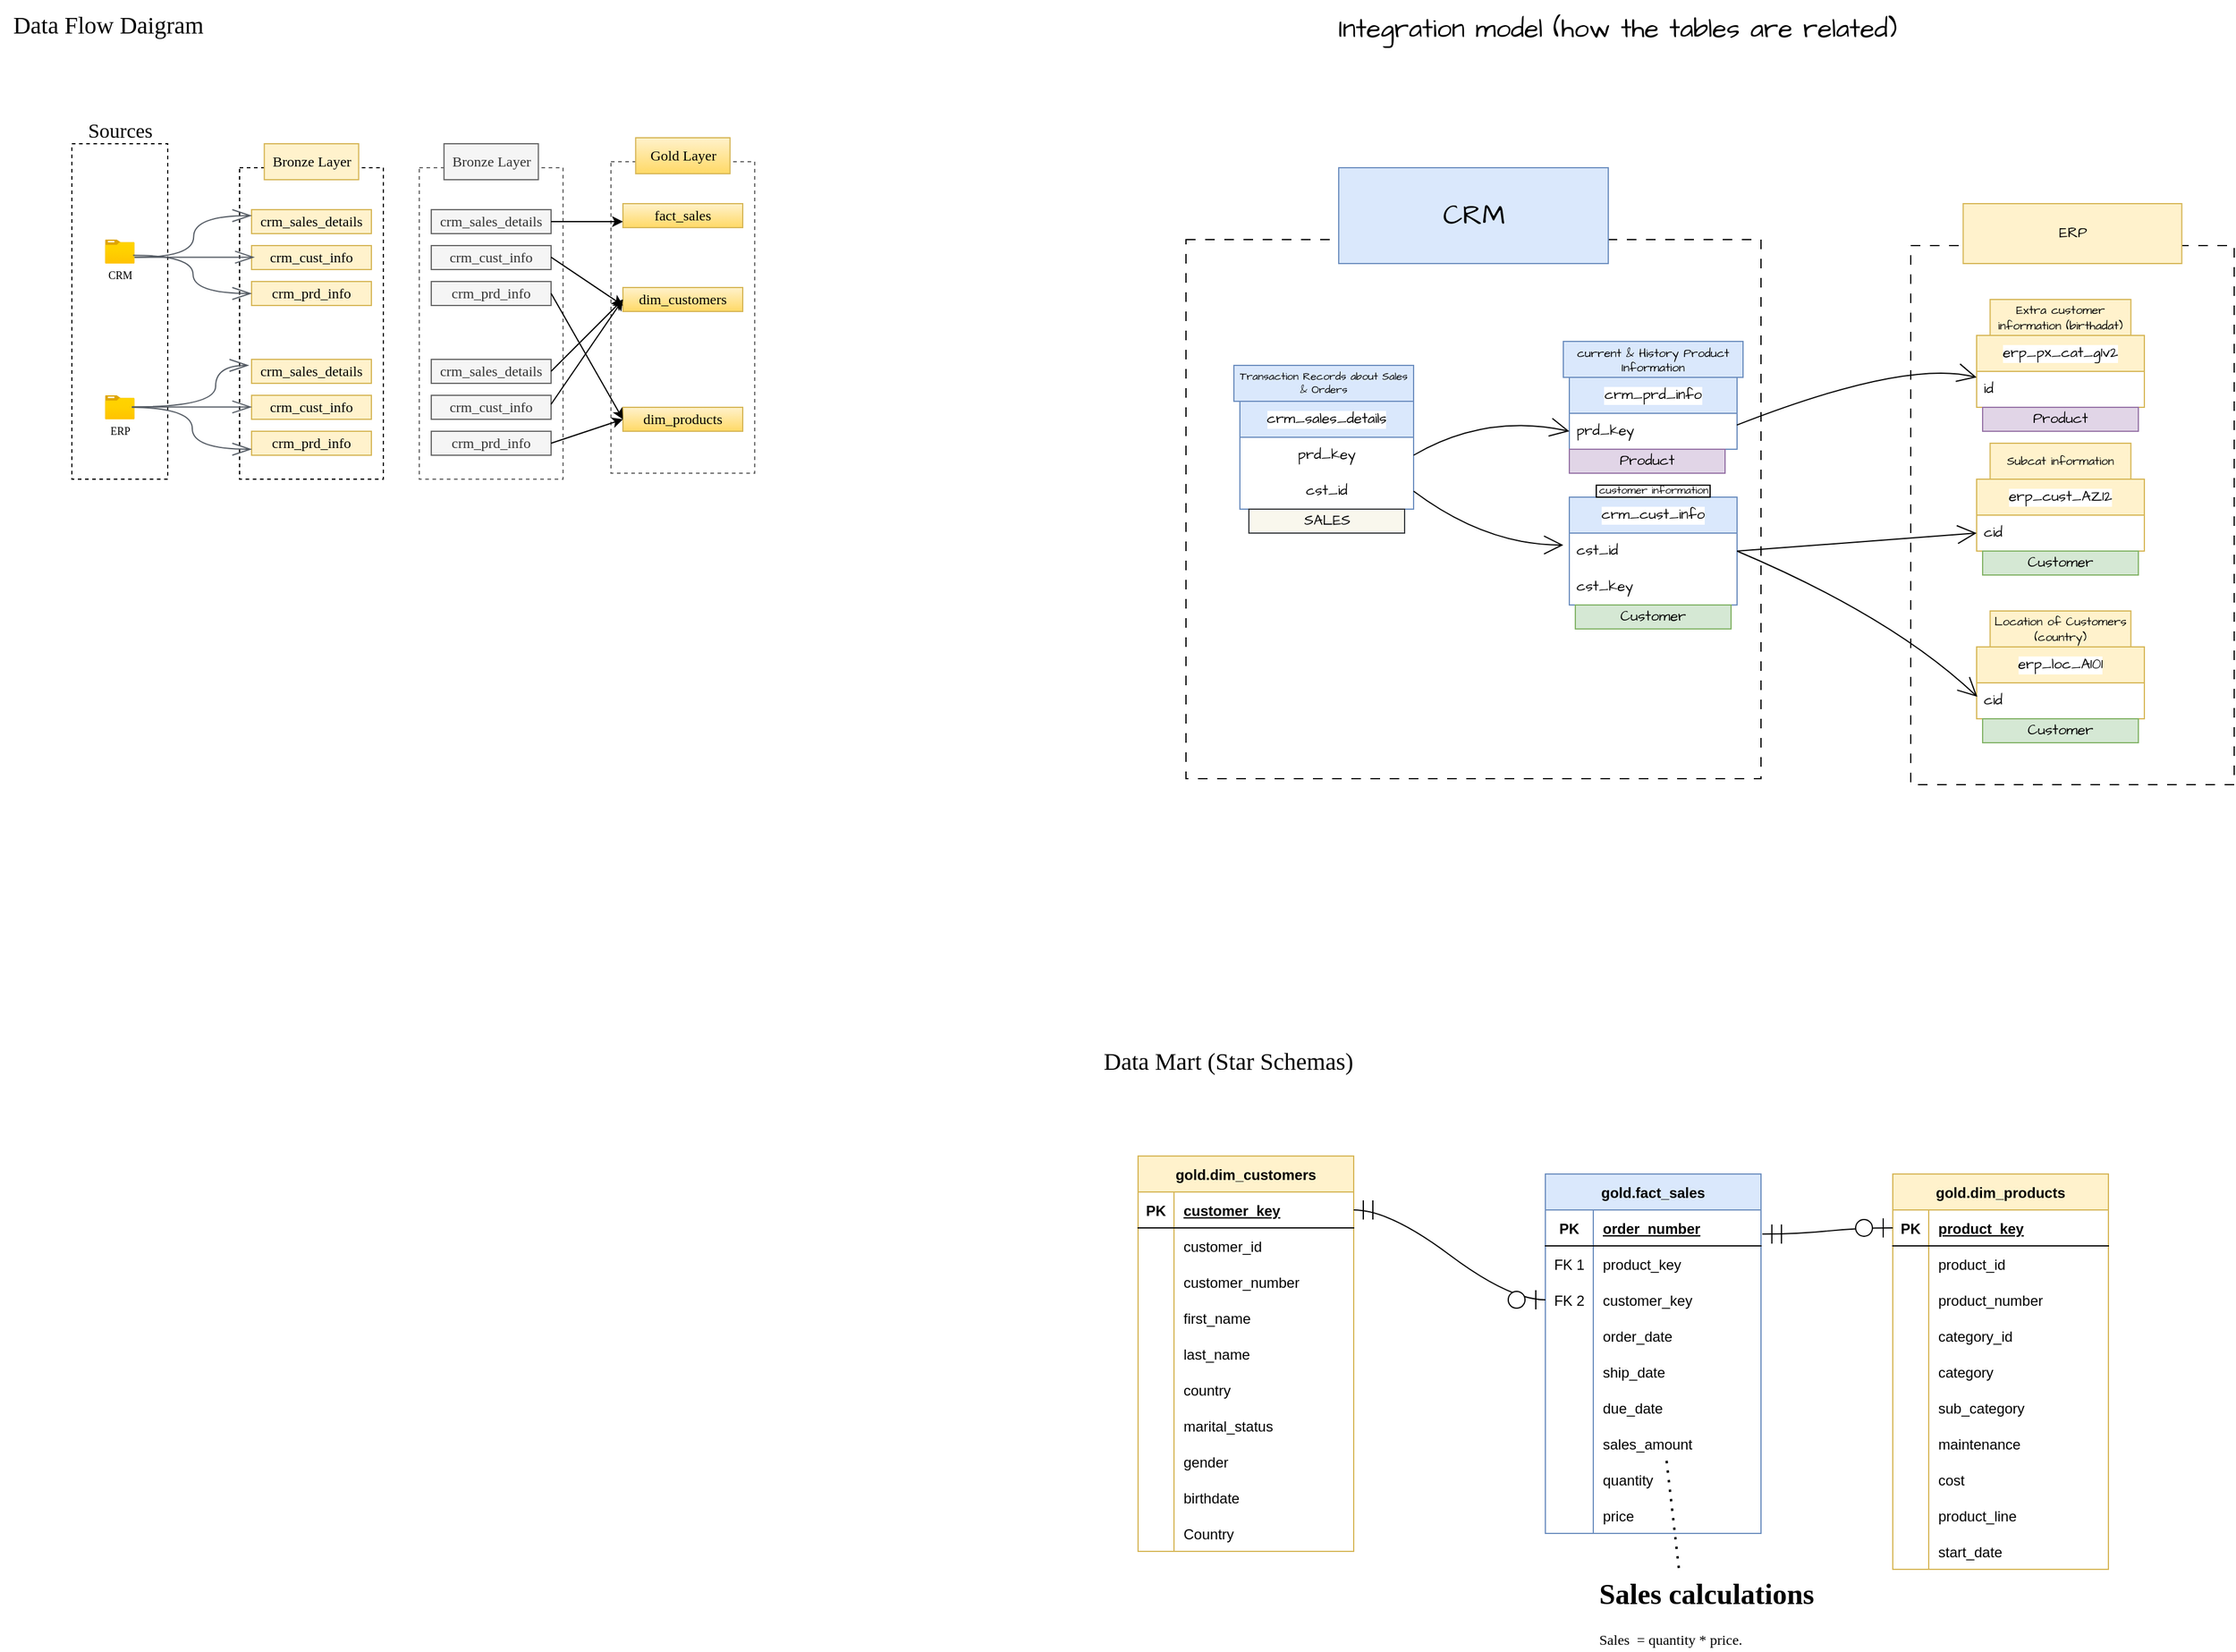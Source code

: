 <mxfile version="27.0.9">
  <diagram name="Page-1" id="rbLUzlrAnF9icej0EqVT">
    <mxGraphModel dx="4460" dy="1575" grid="1" gridSize="10" guides="1" tooltips="1" connect="1" arrows="1" fold="1" page="1" pageScale="1" pageWidth="850" pageHeight="1100" math="0" shadow="0">
      <root>
        <mxCell id="0" />
        <mxCell id="1" parent="0" />
        <mxCell id="dWKjTe6CmLwS2-9Y5jQj-43" value="" style="rounded=0;whiteSpace=wrap;html=1;fontFamily=Architects Daughter;fontSource=https%3A%2F%2Ffonts.googleapis.com%2Fcss%3Ffamily%3DArchitects%2BDaughter;fillColor=none;dashed=1;dashPattern=8 8;" parent="1" vertex="1">
          <mxGeometry x="455" y="240" width="270" height="450" as="geometry" />
        </mxCell>
        <mxCell id="dWKjTe6CmLwS2-9Y5jQj-41" value="" style="rounded=0;whiteSpace=wrap;html=1;fontFamily=Architects Daughter;fontSource=https%3A%2F%2Ffonts.googleapis.com%2Fcss%3Ffamily%3DArchitects%2BDaughter;fillColor=none;dashed=1;dashPattern=8 8;" parent="1" vertex="1">
          <mxGeometry x="-150" y="235" width="480" height="450" as="geometry" />
        </mxCell>
        <mxCell id="Qle2MFAWKHZKL1pYvsB5-1" value="Integration model &lt;font&gt;(how the tables are related)&lt;/font&gt;" style="text;html=1;align=center;verticalAlign=middle;resizable=0;points=[];autosize=1;strokeColor=none;fillColor=none;fontSize=22;fontFamily=Architects Daughter;fontSource=https%3A%2F%2Ffonts.googleapis.com%2Fcss%3Ffamily%3DArchitects%2BDaughter;" parent="1" vertex="1">
          <mxGeometry x="-35" y="40" width="490" height="40" as="geometry" />
        </mxCell>
        <mxCell id="Qle2MFAWKHZKL1pYvsB5-3" value="crm_cust_info" style="swimlane;fontStyle=0;childLayout=stackLayout;horizontal=1;startSize=30;horizontalStack=0;resizeParent=1;resizeParentMax=0;resizeLast=0;collapsible=1;marginBottom=0;whiteSpace=wrap;html=1;fontFamily=Architects Daughter;fontSource=https%3A%2F%2Ffonts.googleapis.com%2Fcss%3Ffamily%3DArchitects%2BDaughter;labelBorderColor=none;labelBackgroundColor=default;fillColor=#dae8fc;strokeColor=#6c8ebf;" parent="1" vertex="1">
          <mxGeometry x="170" y="450" width="140" height="90" as="geometry">
            <mxRectangle x="60" y="100" width="130" height="30" as="alternateBounds" />
          </mxGeometry>
        </mxCell>
        <mxCell id="Qle2MFAWKHZKL1pYvsB5-4" value="cst_id" style="text;strokeColor=none;fillColor=none;align=left;verticalAlign=middle;spacingLeft=4;spacingRight=4;overflow=hidden;points=[[0,0.5],[1,0.5]];portConstraint=eastwest;rotatable=0;whiteSpace=wrap;html=1;fontFamily=Architects Daughter;fontSource=https%3A%2F%2Ffonts.googleapis.com%2Fcss%3Ffamily%3DArchitects%2BDaughter;" parent="Qle2MFAWKHZKL1pYvsB5-3" vertex="1">
          <mxGeometry y="30" width="140" height="30" as="geometry" />
        </mxCell>
        <mxCell id="N1rbi3j3c_Pf0nSzD1yM-1" value="cst_key" style="text;strokeColor=none;fillColor=none;align=left;verticalAlign=middle;spacingLeft=4;spacingRight=4;overflow=hidden;points=[[0,0.5],[1,0.5]];portConstraint=eastwest;rotatable=0;whiteSpace=wrap;html=1;fontFamily=Architects Daughter;fontSource=https%3A%2F%2Ffonts.googleapis.com%2Fcss%3Ffamily%3DArchitects%2BDaughter;" vertex="1" parent="Qle2MFAWKHZKL1pYvsB5-3">
          <mxGeometry y="60" width="140" height="30" as="geometry" />
        </mxCell>
        <mxCell id="Qle2MFAWKHZKL1pYvsB5-7" value="customer information" style="rounded=0;whiteSpace=wrap;html=1;fontFamily=Architects Daughter;fontSource=https%3A%2F%2Ffonts.googleapis.com%2Fcss%3Ffamily%3DArchitects%2BDaughter;fontSize=9;" parent="1" vertex="1">
          <mxGeometry x="192.5" y="440" width="95" height="10" as="geometry" />
        </mxCell>
        <mxCell id="Qle2MFAWKHZKL1pYvsB5-8" value="crm_prd_info" style="swimlane;fontStyle=0;childLayout=stackLayout;horizontal=1;startSize=30;horizontalStack=0;resizeParent=1;resizeParentMax=0;resizeLast=0;collapsible=1;marginBottom=0;whiteSpace=wrap;html=1;fontFamily=Architects Daughter;fontSource=https%3A%2F%2Ffonts.googleapis.com%2Fcss%3Ffamily%3DArchitects%2BDaughter;labelBorderColor=none;labelBackgroundColor=default;fillColor=#dae8fc;strokeColor=#6c8ebf;" parent="1" vertex="1">
          <mxGeometry x="170" y="350" width="140" height="60" as="geometry">
            <mxRectangle x="60" y="100" width="130" height="30" as="alternateBounds" />
          </mxGeometry>
        </mxCell>
        <mxCell id="Qle2MFAWKHZKL1pYvsB5-9" value="prd_key" style="text;strokeColor=none;fillColor=none;align=left;verticalAlign=middle;spacingLeft=4;spacingRight=4;overflow=hidden;points=[[0,0.5],[1,0.5]];portConstraint=eastwest;rotatable=0;whiteSpace=wrap;html=1;fontFamily=Architects Daughter;fontSource=https%3A%2F%2Ffonts.googleapis.com%2Fcss%3Ffamily%3DArchitects%2BDaughter;" parent="Qle2MFAWKHZKL1pYvsB5-8" vertex="1">
          <mxGeometry y="30" width="140" height="30" as="geometry" />
        </mxCell>
        <mxCell id="Qle2MFAWKHZKL1pYvsB5-10" value="current &amp;amp; History Product Information" style="rounded=0;whiteSpace=wrap;html=1;fontFamily=Architects Daughter;fontSource=https%3A%2F%2Ffonts.googleapis.com%2Fcss%3Ffamily%3DArchitects%2BDaughter;fontSize=10;labelBorderColor=none;textShadow=0;fillColor=#dae8fc;strokeColor=#6c8ebf;" parent="1" vertex="1">
          <mxGeometry x="165" y="320" width="150" height="30" as="geometry" />
        </mxCell>
        <mxCell id="Qle2MFAWKHZKL1pYvsB5-11" value="crm_sales_details" style="swimlane;fontStyle=0;childLayout=stackLayout;horizontal=1;startSize=30;horizontalStack=0;resizeParent=1;resizeParentMax=0;resizeLast=0;collapsible=1;marginBottom=0;whiteSpace=wrap;html=1;fontFamily=Architects Daughter;fontSource=https%3A%2F%2Ffonts.googleapis.com%2Fcss%3Ffamily%3DArchitects%2BDaughter;labelBorderColor=none;labelBackgroundColor=default;fillColor=#dae8fc;strokeColor=#6c8ebf;" parent="1" vertex="1">
          <mxGeometry x="-105" y="370" width="145" height="90" as="geometry">
            <mxRectangle x="60" y="100" width="130" height="30" as="alternateBounds" />
          </mxGeometry>
        </mxCell>
        <mxCell id="Qle2MFAWKHZKL1pYvsB5-12" value="prd_key" style="text;strokeColor=none;fillColor=none;align=center;verticalAlign=middle;spacingLeft=4;spacingRight=4;overflow=hidden;points=[[0,0.5],[1,0.5]];portConstraint=eastwest;rotatable=0;whiteSpace=wrap;html=1;fontFamily=Architects Daughter;fontSource=https%3A%2F%2Ffonts.googleapis.com%2Fcss%3Ffamily%3DArchitects%2BDaughter;" parent="Qle2MFAWKHZKL1pYvsB5-11" vertex="1">
          <mxGeometry y="30" width="145" height="30" as="geometry" />
        </mxCell>
        <mxCell id="Qle2MFAWKHZKL1pYvsB5-14" value="cst_id" style="text;strokeColor=none;fillColor=none;align=center;verticalAlign=middle;spacingLeft=4;spacingRight=4;overflow=hidden;points=[[0,0.5],[1,0.5]];portConstraint=eastwest;rotatable=0;whiteSpace=wrap;html=1;fontFamily=Architects Daughter;fontSource=https%3A%2F%2Ffonts.googleapis.com%2Fcss%3Ffamily%3DArchitects%2BDaughter;" parent="Qle2MFAWKHZKL1pYvsB5-11" vertex="1">
          <mxGeometry y="60" width="145" height="30" as="geometry" />
        </mxCell>
        <mxCell id="Qle2MFAWKHZKL1pYvsB5-13" value="Transaction Records about Sales &amp;amp; Orders" style="rounded=0;whiteSpace=wrap;html=1;fontFamily=Architects Daughter;fontSource=https%3A%2F%2Ffonts.googleapis.com%2Fcss%3Ffamily%3DArchitects%2BDaughter;fontSize=9;fillColor=#dae8fc;strokeColor=#6c8ebf;" parent="1" vertex="1">
          <mxGeometry x="-110" y="340" width="150" height="30" as="geometry" />
        </mxCell>
        <mxCell id="Qle2MFAWKHZKL1pYvsB5-17" style="edgeStyle=none;curved=1;rounded=0;orthogonalLoop=1;jettySize=auto;html=1;fontFamily=Architects Daughter;fontSource=https%3A%2F%2Ffonts.googleapis.com%2Fcss%3Ffamily%3DArchitects%2BDaughter;fontSize=16;startSize=14;endArrow=open;endSize=14;sourcePerimeterSpacing=8;targetPerimeterSpacing=8;entryX=-0.036;entryY=0.333;entryDx=0;entryDy=0;entryPerimeter=0;exitX=1;exitY=0.5;exitDx=0;exitDy=0;" parent="1" source="Qle2MFAWKHZKL1pYvsB5-14" target="Qle2MFAWKHZKL1pYvsB5-4" edge="1">
          <mxGeometry relative="1" as="geometry">
            <mxPoint x="110" y="445" as="targetPoint" />
            <Array as="points">
              <mxPoint x="100" y="490" />
            </Array>
          </mxGeometry>
        </mxCell>
        <mxCell id="Qle2MFAWKHZKL1pYvsB5-18" style="edgeStyle=none;curved=1;rounded=0;orthogonalLoop=1;jettySize=auto;html=1;entryX=0;entryY=0.5;entryDx=0;entryDy=0;fontFamily=Architects Daughter;fontSource=https%3A%2F%2Ffonts.googleapis.com%2Fcss%3Ffamily%3DArchitects%2BDaughter;fontSize=16;startSize=14;endArrow=open;endSize=14;sourcePerimeterSpacing=8;targetPerimeterSpacing=8;exitX=1;exitY=0.5;exitDx=0;exitDy=0;" parent="1" source="Qle2MFAWKHZKL1pYvsB5-12" target="Qle2MFAWKHZKL1pYvsB5-9" edge="1">
          <mxGeometry relative="1" as="geometry">
            <Array as="points">
              <mxPoint x="100" y="380" />
            </Array>
          </mxGeometry>
        </mxCell>
        <mxCell id="Qle2MFAWKHZKL1pYvsB5-19" value="erp_cust_AZ12" style="swimlane;fontStyle=0;childLayout=stackLayout;horizontal=1;startSize=30;horizontalStack=0;resizeParent=1;resizeParentMax=0;resizeLast=0;collapsible=1;marginBottom=0;whiteSpace=wrap;html=1;fontFamily=Architects Daughter;fontSource=https%3A%2F%2Ffonts.googleapis.com%2Fcss%3Ffamily%3DArchitects%2BDaughter;labelBorderColor=none;labelBackgroundColor=default;fillColor=#fff2cc;strokeColor=#d6b656;" parent="1" vertex="1">
          <mxGeometry x="510" y="435" width="140" height="60" as="geometry">
            <mxRectangle x="60" y="100" width="130" height="30" as="alternateBounds" />
          </mxGeometry>
        </mxCell>
        <mxCell id="Qle2MFAWKHZKL1pYvsB5-20" value="cid" style="text;strokeColor=none;fillColor=none;align=left;verticalAlign=middle;spacingLeft=4;spacingRight=4;overflow=hidden;points=[[0,0.5],[1,0.5]];portConstraint=eastwest;rotatable=0;whiteSpace=wrap;html=1;fontFamily=Architects Daughter;fontSource=https%3A%2F%2Ffonts.googleapis.com%2Fcss%3Ffamily%3DArchitects%2BDaughter;" parent="Qle2MFAWKHZKL1pYvsB5-19" vertex="1">
          <mxGeometry y="30" width="140" height="30" as="geometry" />
        </mxCell>
        <mxCell id="Qle2MFAWKHZKL1pYvsB5-21" value="&lt;span style=&quot;font-size: 10px;&quot;&gt;Subcat information&lt;/span&gt;" style="rounded=0;whiteSpace=wrap;html=1;fontFamily=Architects Daughter;fontSource=https%3A%2F%2Ffonts.googleapis.com%2Fcss%3Ffamily%3DArchitects%2BDaughter;fontSize=9;fillColor=#fff2cc;strokeColor=#d6b656;" parent="1" vertex="1">
          <mxGeometry x="521.25" y="405" width="117.5" height="30" as="geometry" />
        </mxCell>
        <mxCell id="Qle2MFAWKHZKL1pYvsB5-24" style="edgeStyle=none;curved=1;rounded=0;orthogonalLoop=1;jettySize=auto;html=1;entryX=0;entryY=0.5;entryDx=0;entryDy=0;fontFamily=Architects Daughter;fontSource=https%3A%2F%2Ffonts.googleapis.com%2Fcss%3Ffamily%3DArchitects%2BDaughter;fontSize=16;startSize=14;endArrow=open;endSize=14;sourcePerimeterSpacing=8;targetPerimeterSpacing=8;exitX=1;exitY=0.5;exitDx=0;exitDy=0;" parent="1" source="Qle2MFAWKHZKL1pYvsB5-4" target="Qle2MFAWKHZKL1pYvsB5-20" edge="1">
          <mxGeometry relative="1" as="geometry" />
        </mxCell>
        <mxCell id="Qle2MFAWKHZKL1pYvsB5-25" value="erp_loc_A101" style="swimlane;fontStyle=0;childLayout=stackLayout;horizontal=1;startSize=30;horizontalStack=0;resizeParent=1;resizeParentMax=0;resizeLast=0;collapsible=1;marginBottom=0;whiteSpace=wrap;html=1;fontFamily=Architects Daughter;fontSource=https%3A%2F%2Ffonts.googleapis.com%2Fcss%3Ffamily%3DArchitects%2BDaughter;labelBorderColor=none;labelBackgroundColor=default;fillColor=#fff2cc;strokeColor=#d6b656;" parent="1" vertex="1">
          <mxGeometry x="510" y="575" width="140" height="60" as="geometry">
            <mxRectangle x="60" y="100" width="130" height="30" as="alternateBounds" />
          </mxGeometry>
        </mxCell>
        <mxCell id="Qle2MFAWKHZKL1pYvsB5-26" value="cid" style="text;strokeColor=none;fillColor=none;align=left;verticalAlign=middle;spacingLeft=4;spacingRight=4;overflow=hidden;points=[[0,0.5],[1,0.5]];portConstraint=eastwest;rotatable=0;whiteSpace=wrap;html=1;fontFamily=Architects Daughter;fontSource=https%3A%2F%2Ffonts.googleapis.com%2Fcss%3Ffamily%3DArchitects%2BDaughter;" parent="Qle2MFAWKHZKL1pYvsB5-25" vertex="1">
          <mxGeometry y="30" width="140" height="30" as="geometry" />
        </mxCell>
        <mxCell id="Qle2MFAWKHZKL1pYvsB5-27" value="&lt;span style=&quot;font-size: 10px;&quot;&gt;Location of Customers (country)&lt;/span&gt;" style="rounded=0;whiteSpace=wrap;html=1;fontFamily=Architects Daughter;fontSource=https%3A%2F%2Ffonts.googleapis.com%2Fcss%3Ffamily%3DArchitects%2BDaughter;fontSize=9;fillColor=#fff2cc;strokeColor=#d6b656;" parent="1" vertex="1">
          <mxGeometry x="521.25" y="545" width="117.5" height="30" as="geometry" />
        </mxCell>
        <mxCell id="Qle2MFAWKHZKL1pYvsB5-28" style="edgeStyle=none;curved=1;rounded=0;orthogonalLoop=1;jettySize=auto;html=1;entryX=0.004;entryY=0.389;entryDx=0;entryDy=0;entryPerimeter=0;fontFamily=Architects Daughter;fontSource=https%3A%2F%2Ffonts.googleapis.com%2Fcss%3Ffamily%3DArchitects%2BDaughter;fontSize=16;startSize=14;endArrow=open;endSize=14;sourcePerimeterSpacing=8;targetPerimeterSpacing=8;exitX=1;exitY=0.5;exitDx=0;exitDy=0;" parent="1" source="Qle2MFAWKHZKL1pYvsB5-4" target="Qle2MFAWKHZKL1pYvsB5-26" edge="1">
          <mxGeometry relative="1" as="geometry">
            <Array as="points">
              <mxPoint x="440" y="550" />
            </Array>
          </mxGeometry>
        </mxCell>
        <mxCell id="Qle2MFAWKHZKL1pYvsB5-29" value="erp_px_cat_g1v2" style="swimlane;fontStyle=0;childLayout=stackLayout;horizontal=1;startSize=30;horizontalStack=0;resizeParent=1;resizeParentMax=0;resizeLast=0;collapsible=1;marginBottom=0;whiteSpace=wrap;html=1;fontFamily=Architects Daughter;fontSource=https%3A%2F%2Ffonts.googleapis.com%2Fcss%3Ffamily%3DArchitects%2BDaughter;labelBorderColor=none;labelBackgroundColor=default;fillColor=#fff2cc;strokeColor=#d6b656;" parent="1" vertex="1">
          <mxGeometry x="510" y="315" width="140" height="60" as="geometry">
            <mxRectangle x="60" y="100" width="130" height="30" as="alternateBounds" />
          </mxGeometry>
        </mxCell>
        <mxCell id="Qle2MFAWKHZKL1pYvsB5-30" value="id" style="text;strokeColor=none;fillColor=none;align=left;verticalAlign=middle;spacingLeft=4;spacingRight=4;overflow=hidden;points=[[0,0.5],[1,0.5]];portConstraint=eastwest;rotatable=0;whiteSpace=wrap;html=1;fontFamily=Architects Daughter;fontSource=https%3A%2F%2Ffonts.googleapis.com%2Fcss%3Ffamily%3DArchitects%2BDaughter;" parent="Qle2MFAWKHZKL1pYvsB5-29" vertex="1">
          <mxGeometry y="30" width="140" height="30" as="geometry" />
        </mxCell>
        <mxCell id="Qle2MFAWKHZKL1pYvsB5-31" value="&lt;span style=&quot;font-size: 10px;&quot;&gt;Extra customer information (birthadat)&lt;/span&gt;" style="rounded=0;whiteSpace=wrap;html=1;fontFamily=Architects Daughter;fontSource=https%3A%2F%2Ffonts.googleapis.com%2Fcss%3Ffamily%3DArchitects%2BDaughter;fontSize=9;fillColor=#fff2cc;strokeColor=#d6b656;" parent="1" vertex="1">
          <mxGeometry x="521.25" y="285" width="117.5" height="30" as="geometry" />
        </mxCell>
        <mxCell id="dWKjTe6CmLwS2-9Y5jQj-2" value="Data Flow Daigram" style="text;html=1;align=center;verticalAlign=middle;resizable=0;points=[];autosize=1;strokeColor=none;fillColor=none;fontSize=20;fontFamily=Times New Roman;" parent="1" vertex="1">
          <mxGeometry x="-1140" y="35" width="180" height="40" as="geometry" />
        </mxCell>
        <mxCell id="dWKjTe6CmLwS2-9Y5jQj-3" value="" style="rounded=0;whiteSpace=wrap;html=1;fontFamily=Architects Daughter;fontSource=https%3A%2F%2Ffonts.googleapis.com%2Fcss%3Ffamily%3DArchitects%2BDaughter;fillColor=none;strokeColor=default;dashed=1;" parent="1" vertex="1">
          <mxGeometry x="-1080" y="155" width="80" height="280" as="geometry" />
        </mxCell>
        <mxCell id="dWKjTe6CmLwS2-9Y5jQj-5" value="Sources" style="text;html=1;align=center;verticalAlign=middle;resizable=0;points=[];autosize=1;strokeColor=none;fillColor=none;fontSize=17;fontFamily=Times New Roman;" parent="1" vertex="1">
          <mxGeometry x="-1080" y="130" width="80" height="30" as="geometry" />
        </mxCell>
        <mxCell id="dWKjTe6CmLwS2-9Y5jQj-8" value="" style="image;aspect=fixed;html=1;points=[];align=center;fontSize=12;image=img/lib/azure2/general/Folder_Blank.svg;fontFamily=Architects Daughter;fontSource=https%3A%2F%2Ffonts.googleapis.com%2Fcss%3Ffamily%3DArchitects%2BDaughter;" parent="1" vertex="1">
          <mxGeometry x="-1052.32" y="235" width="24.64" height="20" as="geometry" />
        </mxCell>
        <mxCell id="dWKjTe6CmLwS2-9Y5jQj-10" value="" style="image;aspect=fixed;html=1;points=[];align=center;fontSize=12;image=img/lib/azure2/general/Folder_Blank.svg;fontFamily=Architects Daughter;fontSource=https%3A%2F%2Ffonts.googleapis.com%2Fcss%3Ffamily%3DArchitects%2BDaughter;" parent="1" vertex="1">
          <mxGeometry x="-1052.32" y="365" width="24.64" height="20" as="geometry" />
        </mxCell>
        <mxCell id="dWKjTe6CmLwS2-9Y5jQj-12" value="CRM" style="text;html=1;align=center;verticalAlign=middle;resizable=0;points=[];autosize=1;strokeColor=none;fillColor=none;fontSize=9;fontFamily=Times New Roman;" parent="1" vertex="1">
          <mxGeometry x="-1060" y="255" width="40" height="20" as="geometry" />
        </mxCell>
        <mxCell id="dWKjTe6CmLwS2-9Y5jQj-13" value="ERP" style="text;html=1;align=center;verticalAlign=middle;resizable=0;points=[];autosize=1;strokeColor=none;fillColor=none;fontSize=9;fontFamily=Times New Roman;" parent="1" vertex="1">
          <mxGeometry x="-1060" y="385" width="40" height="20" as="geometry" />
        </mxCell>
        <mxCell id="dWKjTe6CmLwS2-9Y5jQj-14" value="" style="rounded=0;whiteSpace=wrap;html=1;fontFamily=Architects Daughter;fontSource=https%3A%2F%2Ffonts.googleapis.com%2Fcss%3Ffamily%3DArchitects%2BDaughter;fillColor=none;strokeColor=default;dashed=1;" parent="1" vertex="1">
          <mxGeometry x="-940" y="175" width="120" height="260" as="geometry" />
        </mxCell>
        <mxCell id="dWKjTe6CmLwS2-9Y5jQj-15" value="Bronze Layer" style="rounded=0;whiteSpace=wrap;html=1;fontFamily=Times New Roman;fillColor=#fff2cc;strokeColor=#d6b656;" parent="1" vertex="1">
          <mxGeometry x="-919.37" y="155" width="78.75" height="30" as="geometry" />
        </mxCell>
        <mxCell id="dWKjTe6CmLwS2-9Y5jQj-17" value="crm_sales_details" style="rounded=0;whiteSpace=wrap;html=1;fontFamily=Times New Roman;fillColor=#fff2cc;strokeColor=#d6b656;" parent="1" vertex="1">
          <mxGeometry x="-930" y="210" width="100" height="20" as="geometry" />
        </mxCell>
        <mxCell id="dWKjTe6CmLwS2-9Y5jQj-18" value="crm_cust_info" style="rounded=0;whiteSpace=wrap;html=1;fontFamily=Times New Roman;fillColor=#fff2cc;strokeColor=#d6b656;" parent="1" vertex="1">
          <mxGeometry x="-930" y="240" width="100" height="20" as="geometry" />
        </mxCell>
        <mxCell id="dWKjTe6CmLwS2-9Y5jQj-19" value="crm_prd_info" style="rounded=0;whiteSpace=wrap;html=1;fontFamily=Times New Roman;fillColor=#fff2cc;strokeColor=#d6b656;" parent="1" vertex="1">
          <mxGeometry x="-930" y="270" width="100" height="20" as="geometry" />
        </mxCell>
        <mxCell id="dWKjTe6CmLwS2-9Y5jQj-20" value="crm_prd_info" style="rounded=0;whiteSpace=wrap;html=1;fontFamily=Times New Roman;fillColor=#fff2cc;strokeColor=#d6b656;" parent="1" vertex="1">
          <mxGeometry x="-930" y="395" width="100" height="20" as="geometry" />
        </mxCell>
        <mxCell id="dWKjTe6CmLwS2-9Y5jQj-21" value="crm_cust_info" style="rounded=0;whiteSpace=wrap;html=1;fontFamily=Times New Roman;fillColor=#fff2cc;strokeColor=#d6b656;" parent="1" vertex="1">
          <mxGeometry x="-930" y="365" width="100" height="20" as="geometry" />
        </mxCell>
        <mxCell id="dWKjTe6CmLwS2-9Y5jQj-22" value="crm_sales_details" style="rounded=0;whiteSpace=wrap;html=1;fontFamily=Times New Roman;fillColor=#fff2cc;strokeColor=#d6b656;" parent="1" vertex="1">
          <mxGeometry x="-930" y="335" width="100" height="20" as="geometry" />
        </mxCell>
        <mxCell id="dWKjTe6CmLwS2-9Y5jQj-30" value="" style="edgeStyle=orthogonalEdgeStyle;html=1;endArrow=openThin;elbow=vertical;startArrow=none;endFill=0;strokeColor=#545B64;rounded=0;fontFamily=Architects Daughter;fontSource=https%3A%2F%2Ffonts.googleapis.com%2Fcss%3Ffamily%3DArchitects%2BDaughter;fontSize=16;startSize=14;endSize=14;sourcePerimeterSpacing=8;targetPerimeterSpacing=8;curved=1;" parent="1" edge="1">
          <mxGeometry width="100" relative="1" as="geometry">
            <mxPoint x="-1027.68" y="249.71" as="sourcePoint" />
            <mxPoint x="-927.68" y="249.71" as="targetPoint" />
          </mxGeometry>
        </mxCell>
        <mxCell id="dWKjTe6CmLwS2-9Y5jQj-33" value="" style="edgeStyle=orthogonalEdgeStyle;html=1;endArrow=openThin;elbow=vertical;startArrow=none;endFill=0;strokeColor=#545B64;rounded=0;fontFamily=Architects Daughter;fontSource=https%3A%2F%2Ffonts.googleapis.com%2Fcss%3Ffamily%3DArchitects%2BDaughter;fontSize=16;startSize=14;endSize=14;sourcePerimeterSpacing=8;targetPerimeterSpacing=8;curved=1;entryX=0;entryY=0.5;entryDx=0;entryDy=0;exitX=0.952;exitY=0.657;exitDx=0;exitDy=0;exitPerimeter=0;" parent="1" source="dWKjTe6CmLwS2-9Y5jQj-8" target="dWKjTe6CmLwS2-9Y5jQj-19" edge="1">
          <mxGeometry width="100" relative="1" as="geometry">
            <mxPoint x="-1027.68" y="254.43" as="sourcePoint" />
            <mxPoint x="-927.68" y="254.43" as="targetPoint" />
          </mxGeometry>
        </mxCell>
        <mxCell id="dWKjTe6CmLwS2-9Y5jQj-34" value="" style="edgeStyle=orthogonalEdgeStyle;html=1;endArrow=openThin;elbow=vertical;startArrow=none;endFill=0;strokeColor=#545B64;rounded=0;fontFamily=Architects Daughter;fontSource=https%3A%2F%2Ffonts.googleapis.com%2Fcss%3Ffamily%3DArchitects%2BDaughter;fontSize=16;startSize=14;endSize=14;sourcePerimeterSpacing=8;targetPerimeterSpacing=8;curved=1;entryX=0;entryY=0.25;entryDx=0;entryDy=0;" parent="1" target="dWKjTe6CmLwS2-9Y5jQj-17" edge="1">
          <mxGeometry width="100" relative="1" as="geometry">
            <mxPoint x="-1027.68" y="249.71" as="sourcePoint" />
            <mxPoint x="-927.68" y="249.71" as="targetPoint" />
          </mxGeometry>
        </mxCell>
        <mxCell id="dWKjTe6CmLwS2-9Y5jQj-37" value="" style="edgeStyle=orthogonalEdgeStyle;html=1;endArrow=openThin;elbow=vertical;startArrow=none;endFill=0;strokeColor=#545B64;rounded=0;fontFamily=Architects Daughter;fontSource=https%3A%2F%2Ffonts.googleapis.com%2Fcss%3Ffamily%3DArchitects%2BDaughter;fontSize=16;startSize=14;endSize=14;sourcePerimeterSpacing=8;targetPerimeterSpacing=8;curved=1;entryX=0;entryY=0.25;entryDx=0;entryDy=0;" parent="1" edge="1">
          <mxGeometry width="100" relative="1" as="geometry">
            <mxPoint x="-1030" y="374.71" as="sourcePoint" />
            <mxPoint x="-932.32" y="340" as="targetPoint" />
            <Array as="points">
              <mxPoint x="-960" y="375" />
              <mxPoint x="-960" y="340" />
            </Array>
          </mxGeometry>
        </mxCell>
        <mxCell id="dWKjTe6CmLwS2-9Y5jQj-38" value="" style="edgeStyle=orthogonalEdgeStyle;html=1;endArrow=openThin;elbow=vertical;startArrow=none;endFill=0;strokeColor=#545B64;rounded=0;fontFamily=Architects Daughter;fontSource=https%3A%2F%2Ffonts.googleapis.com%2Fcss%3Ffamily%3DArchitects%2BDaughter;fontSize=16;startSize=14;endSize=14;sourcePerimeterSpacing=8;targetPerimeterSpacing=8;curved=1;" parent="1" edge="1">
          <mxGeometry width="100" relative="1" as="geometry">
            <mxPoint x="-1030" y="374.71" as="sourcePoint" />
            <mxPoint x="-930.0" y="374.71" as="targetPoint" />
          </mxGeometry>
        </mxCell>
        <mxCell id="dWKjTe6CmLwS2-9Y5jQj-39" value="" style="edgeStyle=orthogonalEdgeStyle;html=1;endArrow=openThin;elbow=vertical;startArrow=none;endFill=0;strokeColor=#545B64;rounded=0;fontFamily=Architects Daughter;fontSource=https%3A%2F%2Ffonts.googleapis.com%2Fcss%3Ffamily%3DArchitects%2BDaughter;fontSize=16;startSize=14;endSize=14;sourcePerimeterSpacing=8;targetPerimeterSpacing=8;curved=1;entryX=0;entryY=0.75;entryDx=0;entryDy=0;" parent="1" target="dWKjTe6CmLwS2-9Y5jQj-20" edge="1">
          <mxGeometry width="100" relative="1" as="geometry">
            <mxPoint x="-1030" y="375.0" as="sourcePoint" />
            <mxPoint x="-930.0" y="375.0" as="targetPoint" />
          </mxGeometry>
        </mxCell>
        <mxCell id="dWKjTe6CmLwS2-9Y5jQj-40" style="edgeStyle=none;curved=1;rounded=0;orthogonalLoop=1;jettySize=auto;html=1;entryX=0;entryY=0.5;entryDx=0;entryDy=0;fontFamily=Architects Daughter;fontSource=https%3A%2F%2Ffonts.googleapis.com%2Fcss%3Ffamily%3DArchitects%2BDaughter;fontSize=16;startSize=14;endArrow=open;endSize=14;sourcePerimeterSpacing=8;targetPerimeterSpacing=8;exitX=0.958;exitY=0.344;exitDx=0;exitDy=0;exitPerimeter=0;" parent="1" source="dWKjTe6CmLwS2-9Y5jQj-41" edge="1">
          <mxGeometry relative="1" as="geometry">
            <mxPoint x="310" y="370.0" as="sourcePoint" />
            <mxPoint x="510" y="350.0" as="targetPoint" />
            <Array as="points">
              <mxPoint x="450" y="335" />
            </Array>
          </mxGeometry>
        </mxCell>
        <mxCell id="dWKjTe6CmLwS2-9Y5jQj-42" value="CRM" style="rounded=0;whiteSpace=wrap;html=1;fontFamily=Architects Daughter;fontSource=https%3A%2F%2Ffonts.googleapis.com%2Fcss%3Ffamily%3DArchitects%2BDaughter;fillColor=#dae8fc;strokeColor=#6c8ebf;fontSize=23;" parent="1" vertex="1">
          <mxGeometry x="-22.5" y="175" width="225" height="80" as="geometry" />
        </mxCell>
        <mxCell id="dWKjTe6CmLwS2-9Y5jQj-44" value="ERP" style="rounded=0;whiteSpace=wrap;html=1;fontFamily=Architects Daughter;fontSource=https%3A%2F%2Ffonts.googleapis.com%2Fcss%3Ffamily%3DArchitects%2BDaughter;fillColor=#fff2cc;strokeColor=#d6b656;" parent="1" vertex="1">
          <mxGeometry x="498.75" y="205" width="182.5" height="50" as="geometry" />
        </mxCell>
        <mxCell id="dWKjTe6CmLwS2-9Y5jQj-45" value="" style="rounded=0;whiteSpace=wrap;html=1;fontFamily=Architects Daughter;fontSource=https%3A%2F%2Ffonts.googleapis.com%2Fcss%3Ffamily%3DArchitects%2BDaughter;fillColor=none;strokeColor=#666666;dashed=1;fontColor=#333333;" parent="1" vertex="1">
          <mxGeometry x="-790" y="175" width="120" height="260" as="geometry" />
        </mxCell>
        <mxCell id="dWKjTe6CmLwS2-9Y5jQj-46" value="Bronze Layer" style="rounded=0;whiteSpace=wrap;html=1;fontFamily=Times New Roman;fillColor=#f5f5f5;strokeColor=#666666;fontColor=#333333;" parent="1" vertex="1">
          <mxGeometry x="-769.37" y="155" width="78.75" height="30" as="geometry" />
        </mxCell>
        <mxCell id="dWKjTe6CmLwS2-9Y5jQj-47" value="crm_sales_details" style="rounded=0;whiteSpace=wrap;html=1;fontFamily=Times New Roman;fillColor=#f5f5f5;strokeColor=#666666;fontColor=#333333;" parent="1" vertex="1">
          <mxGeometry x="-780" y="210" width="100" height="20" as="geometry" />
        </mxCell>
        <mxCell id="dWKjTe6CmLwS2-9Y5jQj-48" value="crm_cust_info" style="rounded=0;whiteSpace=wrap;html=1;fontFamily=Times New Roman;fillColor=#f5f5f5;strokeColor=#666666;fontColor=#333333;" parent="1" vertex="1">
          <mxGeometry x="-780" y="240" width="100" height="20" as="geometry" />
        </mxCell>
        <mxCell id="dWKjTe6CmLwS2-9Y5jQj-49" value="crm_prd_info" style="rounded=0;whiteSpace=wrap;html=1;fontFamily=Times New Roman;fillColor=#f5f5f5;strokeColor=#666666;fontColor=#333333;" parent="1" vertex="1">
          <mxGeometry x="-780" y="270" width="100" height="20" as="geometry" />
        </mxCell>
        <mxCell id="dWKjTe6CmLwS2-9Y5jQj-50" value="crm_prd_info" style="rounded=0;whiteSpace=wrap;html=1;fontFamily=Times New Roman;fillColor=#f5f5f5;strokeColor=#666666;fontColor=#333333;" parent="1" vertex="1">
          <mxGeometry x="-780" y="395" width="100" height="20" as="geometry" />
        </mxCell>
        <mxCell id="dWKjTe6CmLwS2-9Y5jQj-51" value="crm_cust_info" style="rounded=0;whiteSpace=wrap;html=1;fontFamily=Times New Roman;fillColor=#f5f5f5;strokeColor=#666666;fontColor=#333333;" parent="1" vertex="1">
          <mxGeometry x="-780" y="365" width="100" height="20" as="geometry" />
        </mxCell>
        <mxCell id="dWKjTe6CmLwS2-9Y5jQj-52" value="crm_sales_details" style="rounded=0;whiteSpace=wrap;html=1;fontFamily=Times New Roman;fillColor=#f5f5f5;strokeColor=#666666;fontColor=#333333;" parent="1" vertex="1">
          <mxGeometry x="-780" y="335" width="100" height="20" as="geometry" />
        </mxCell>
        <mxCell id="dWKjTe6CmLwS2-9Y5jQj-53" value="Customer" style="rounded=0;whiteSpace=wrap;html=1;fontFamily=Architects Daughter;fontSource=https%3A%2F%2Ffonts.googleapis.com%2Fcss%3Ffamily%3DArchitects%2BDaughter;fillColor=#d5e8d4;strokeColor=#82b366;" parent="1" vertex="1">
          <mxGeometry x="175" y="540" width="130" height="20" as="geometry" />
        </mxCell>
        <mxCell id="dWKjTe6CmLwS2-9Y5jQj-54" value="Customer" style="rounded=0;whiteSpace=wrap;html=1;fontFamily=Architects Daughter;fontSource=https%3A%2F%2Ffonts.googleapis.com%2Fcss%3Ffamily%3DArchitects%2BDaughter;fillColor=#d5e8d4;strokeColor=#82b366;" parent="1" vertex="1">
          <mxGeometry x="515" y="635" width="130" height="20" as="geometry" />
        </mxCell>
        <mxCell id="dWKjTe6CmLwS2-9Y5jQj-55" value="Customer" style="rounded=0;whiteSpace=wrap;html=1;fontFamily=Architects Daughter;fontSource=https%3A%2F%2Ffonts.googleapis.com%2Fcss%3Ffamily%3DArchitects%2BDaughter;fillColor=#d5e8d4;strokeColor=#82b366;" parent="1" vertex="1">
          <mxGeometry x="515" y="495" width="130" height="20" as="geometry" />
        </mxCell>
        <mxCell id="dWKjTe6CmLwS2-9Y5jQj-56" value="Product" style="rounded=0;whiteSpace=wrap;html=1;fontFamily=Architects Daughter;fontSource=https%3A%2F%2Ffonts.googleapis.com%2Fcss%3Ffamily%3DArchitects%2BDaughter;fillColor=#e1d5e7;strokeColor=#9673a6;" parent="1" vertex="1">
          <mxGeometry x="170" y="410" width="130" height="20" as="geometry" />
        </mxCell>
        <mxCell id="dWKjTe6CmLwS2-9Y5jQj-57" value="Product" style="rounded=0;whiteSpace=wrap;html=1;fontFamily=Architects Daughter;fontSource=https%3A%2F%2Ffonts.googleapis.com%2Fcss%3Ffamily%3DArchitects%2BDaughter;fillColor=#e1d5e7;strokeColor=#9673a6;" parent="1" vertex="1">
          <mxGeometry x="515" y="375" width="130" height="20" as="geometry" />
        </mxCell>
        <mxCell id="dWKjTe6CmLwS2-9Y5jQj-58" value="SALES" style="rounded=0;whiteSpace=wrap;html=1;fontFamily=Architects Daughter;fontSource=https%3A%2F%2Ffonts.googleapis.com%2Fcss%3Ffamily%3DArchitects%2BDaughter;fillColor=#f9f7ed;strokeColor=#36393d;" parent="1" vertex="1">
          <mxGeometry x="-97.5" y="460" width="130" height="20" as="geometry" />
        </mxCell>
        <mxCell id="N1rbi3j3c_Pf0nSzD1yM-2" value="Data Mart (Star Schemas)" style="text;html=1;align=center;verticalAlign=middle;resizable=0;points=[];autosize=1;strokeColor=none;fillColor=none;fontSize=20;fontFamily=Times New Roman;" vertex="1" parent="1">
          <mxGeometry x="-230" y="900" width="230" height="40" as="geometry" />
        </mxCell>
        <mxCell id="N1rbi3j3c_Pf0nSzD1yM-7" value="gold.dim_customers" style="shape=table;startSize=30;container=1;collapsible=1;childLayout=tableLayout;fixedRows=1;rowLines=0;fontStyle=1;align=center;resizeLast=1;fontFamily=Helvetica;textShadow=0;labelBorderColor=none;fillColor=#fff2cc;strokeColor=#d6b656;" vertex="1" parent="1">
          <mxGeometry x="-190" y="1000" width="180" height="330" as="geometry" />
        </mxCell>
        <mxCell id="N1rbi3j3c_Pf0nSzD1yM-8" value="" style="shape=tableRow;horizontal=0;startSize=0;swimlaneHead=0;swimlaneBody=0;fillColor=none;collapsible=0;dropTarget=0;points=[[0,0.5],[1,0.5]];portConstraint=eastwest;top=0;left=0;right=0;bottom=1;fontFamily=Helvetica;textShadow=0;labelBorderColor=none;" vertex="1" parent="N1rbi3j3c_Pf0nSzD1yM-7">
          <mxGeometry y="30" width="180" height="30" as="geometry" />
        </mxCell>
        <mxCell id="N1rbi3j3c_Pf0nSzD1yM-9" value="PK" style="shape=partialRectangle;connectable=0;fillColor=none;top=0;left=0;bottom=0;right=0;fontStyle=1;overflow=hidden;fontFamily=Helvetica;textShadow=0;labelBorderColor=none;" vertex="1" parent="N1rbi3j3c_Pf0nSzD1yM-8">
          <mxGeometry width="30" height="30" as="geometry">
            <mxRectangle width="30" height="30" as="alternateBounds" />
          </mxGeometry>
        </mxCell>
        <mxCell id="N1rbi3j3c_Pf0nSzD1yM-10" value="customer_key" style="shape=partialRectangle;connectable=0;fillColor=none;top=0;left=0;bottom=0;right=0;align=left;spacingLeft=6;fontStyle=5;overflow=hidden;fontFamily=Helvetica;textShadow=0;labelBorderColor=none;" vertex="1" parent="N1rbi3j3c_Pf0nSzD1yM-8">
          <mxGeometry x="30" width="150" height="30" as="geometry">
            <mxRectangle width="150" height="30" as="alternateBounds" />
          </mxGeometry>
        </mxCell>
        <mxCell id="N1rbi3j3c_Pf0nSzD1yM-11" value="" style="shape=tableRow;horizontal=0;startSize=0;swimlaneHead=0;swimlaneBody=0;fillColor=none;collapsible=0;dropTarget=0;points=[[0,0.5],[1,0.5]];portConstraint=eastwest;top=0;left=0;right=0;bottom=0;fontFamily=Helvetica;textShadow=0;labelBorderColor=none;" vertex="1" parent="N1rbi3j3c_Pf0nSzD1yM-7">
          <mxGeometry y="60" width="180" height="30" as="geometry" />
        </mxCell>
        <mxCell id="N1rbi3j3c_Pf0nSzD1yM-12" value="" style="shape=partialRectangle;connectable=0;fillColor=none;top=0;left=0;bottom=0;right=0;editable=1;overflow=hidden;fontFamily=Helvetica;textShadow=0;labelBorderColor=none;" vertex="1" parent="N1rbi3j3c_Pf0nSzD1yM-11">
          <mxGeometry width="30" height="30" as="geometry">
            <mxRectangle width="30" height="30" as="alternateBounds" />
          </mxGeometry>
        </mxCell>
        <mxCell id="N1rbi3j3c_Pf0nSzD1yM-13" value="customer_id" style="shape=partialRectangle;connectable=0;fillColor=none;top=0;left=0;bottom=0;right=0;align=left;spacingLeft=6;overflow=hidden;fontFamily=Helvetica;textShadow=0;labelBorderColor=none;" vertex="1" parent="N1rbi3j3c_Pf0nSzD1yM-11">
          <mxGeometry x="30" width="150" height="30" as="geometry">
            <mxRectangle width="150" height="30" as="alternateBounds" />
          </mxGeometry>
        </mxCell>
        <mxCell id="N1rbi3j3c_Pf0nSzD1yM-14" value="" style="shape=tableRow;horizontal=0;startSize=0;swimlaneHead=0;swimlaneBody=0;fillColor=none;collapsible=0;dropTarget=0;points=[[0,0.5],[1,0.5]];portConstraint=eastwest;top=0;left=0;right=0;bottom=0;fontFamily=Helvetica;textShadow=0;labelBorderColor=none;" vertex="1" parent="N1rbi3j3c_Pf0nSzD1yM-7">
          <mxGeometry y="90" width="180" height="30" as="geometry" />
        </mxCell>
        <mxCell id="N1rbi3j3c_Pf0nSzD1yM-15" value="" style="shape=partialRectangle;connectable=0;fillColor=none;top=0;left=0;bottom=0;right=0;editable=1;overflow=hidden;fontFamily=Helvetica;textShadow=0;labelBorderColor=none;" vertex="1" parent="N1rbi3j3c_Pf0nSzD1yM-14">
          <mxGeometry width="30" height="30" as="geometry">
            <mxRectangle width="30" height="30" as="alternateBounds" />
          </mxGeometry>
        </mxCell>
        <mxCell id="N1rbi3j3c_Pf0nSzD1yM-16" value="customer_number" style="shape=partialRectangle;connectable=0;fillColor=none;top=0;left=0;bottom=0;right=0;align=left;spacingLeft=6;overflow=hidden;fontFamily=Helvetica;textShadow=0;labelBorderColor=none;" vertex="1" parent="N1rbi3j3c_Pf0nSzD1yM-14">
          <mxGeometry x="30" width="150" height="30" as="geometry">
            <mxRectangle width="150" height="30" as="alternateBounds" />
          </mxGeometry>
        </mxCell>
        <mxCell id="N1rbi3j3c_Pf0nSzD1yM-17" value="" style="shape=tableRow;horizontal=0;startSize=0;swimlaneHead=0;swimlaneBody=0;fillColor=none;collapsible=0;dropTarget=0;points=[[0,0.5],[1,0.5]];portConstraint=eastwest;top=0;left=0;right=0;bottom=0;fontFamily=Helvetica;textShadow=0;labelBorderColor=none;" vertex="1" parent="N1rbi3j3c_Pf0nSzD1yM-7">
          <mxGeometry y="120" width="180" height="30" as="geometry" />
        </mxCell>
        <mxCell id="N1rbi3j3c_Pf0nSzD1yM-18" value="" style="shape=partialRectangle;connectable=0;fillColor=none;top=0;left=0;bottom=0;right=0;editable=1;overflow=hidden;fontFamily=Helvetica;textShadow=0;labelBorderColor=none;" vertex="1" parent="N1rbi3j3c_Pf0nSzD1yM-17">
          <mxGeometry width="30" height="30" as="geometry">
            <mxRectangle width="30" height="30" as="alternateBounds" />
          </mxGeometry>
        </mxCell>
        <mxCell id="N1rbi3j3c_Pf0nSzD1yM-19" value="first_name" style="shape=partialRectangle;connectable=0;fillColor=none;top=0;left=0;bottom=0;right=0;align=left;spacingLeft=6;overflow=hidden;fontFamily=Helvetica;textShadow=0;labelBorderColor=none;" vertex="1" parent="N1rbi3j3c_Pf0nSzD1yM-17">
          <mxGeometry x="30" width="150" height="30" as="geometry">
            <mxRectangle width="150" height="30" as="alternateBounds" />
          </mxGeometry>
        </mxCell>
        <mxCell id="N1rbi3j3c_Pf0nSzD1yM-20" value="" style="shape=tableRow;horizontal=0;startSize=0;swimlaneHead=0;swimlaneBody=0;fillColor=none;collapsible=0;dropTarget=0;points=[[0,0.5],[1,0.5]];portConstraint=eastwest;top=0;left=0;right=0;bottom=0;fontFamily=Helvetica;textShadow=0;labelBorderColor=none;" vertex="1" parent="N1rbi3j3c_Pf0nSzD1yM-7">
          <mxGeometry y="150" width="180" height="30" as="geometry" />
        </mxCell>
        <mxCell id="N1rbi3j3c_Pf0nSzD1yM-21" value="" style="shape=partialRectangle;connectable=0;fillColor=none;top=0;left=0;bottom=0;right=0;editable=1;overflow=hidden;fontFamily=Helvetica;textShadow=0;labelBorderColor=none;" vertex="1" parent="N1rbi3j3c_Pf0nSzD1yM-20">
          <mxGeometry width="30" height="30" as="geometry">
            <mxRectangle width="30" height="30" as="alternateBounds" />
          </mxGeometry>
        </mxCell>
        <mxCell id="N1rbi3j3c_Pf0nSzD1yM-22" value="last_name" style="shape=partialRectangle;connectable=0;fillColor=none;top=0;left=0;bottom=0;right=0;align=left;spacingLeft=6;overflow=hidden;fontFamily=Helvetica;textShadow=0;labelBorderColor=none;" vertex="1" parent="N1rbi3j3c_Pf0nSzD1yM-20">
          <mxGeometry x="30" width="150" height="30" as="geometry">
            <mxRectangle width="150" height="30" as="alternateBounds" />
          </mxGeometry>
        </mxCell>
        <mxCell id="N1rbi3j3c_Pf0nSzD1yM-23" value="" style="shape=tableRow;horizontal=0;startSize=0;swimlaneHead=0;swimlaneBody=0;fillColor=none;collapsible=0;dropTarget=0;points=[[0,0.5],[1,0.5]];portConstraint=eastwest;top=0;left=0;right=0;bottom=0;fontFamily=Helvetica;textShadow=0;labelBorderColor=none;" vertex="1" parent="N1rbi3j3c_Pf0nSzD1yM-7">
          <mxGeometry y="180" width="180" height="30" as="geometry" />
        </mxCell>
        <mxCell id="N1rbi3j3c_Pf0nSzD1yM-24" value="" style="shape=partialRectangle;connectable=0;fillColor=none;top=0;left=0;bottom=0;right=0;editable=1;overflow=hidden;fontFamily=Helvetica;textShadow=0;labelBorderColor=none;" vertex="1" parent="N1rbi3j3c_Pf0nSzD1yM-23">
          <mxGeometry width="30" height="30" as="geometry">
            <mxRectangle width="30" height="30" as="alternateBounds" />
          </mxGeometry>
        </mxCell>
        <mxCell id="N1rbi3j3c_Pf0nSzD1yM-25" value="country" style="shape=partialRectangle;connectable=0;fillColor=none;top=0;left=0;bottom=0;right=0;align=left;spacingLeft=6;overflow=hidden;fontFamily=Helvetica;textShadow=0;labelBorderColor=none;" vertex="1" parent="N1rbi3j3c_Pf0nSzD1yM-23">
          <mxGeometry x="30" width="150" height="30" as="geometry">
            <mxRectangle width="150" height="30" as="alternateBounds" />
          </mxGeometry>
        </mxCell>
        <mxCell id="N1rbi3j3c_Pf0nSzD1yM-26" value="" style="shape=tableRow;horizontal=0;startSize=0;swimlaneHead=0;swimlaneBody=0;fillColor=none;collapsible=0;dropTarget=0;points=[[0,0.5],[1,0.5]];portConstraint=eastwest;top=0;left=0;right=0;bottom=0;fontFamily=Helvetica;textShadow=0;labelBorderColor=none;" vertex="1" parent="N1rbi3j3c_Pf0nSzD1yM-7">
          <mxGeometry y="210" width="180" height="30" as="geometry" />
        </mxCell>
        <mxCell id="N1rbi3j3c_Pf0nSzD1yM-27" value="" style="shape=partialRectangle;connectable=0;fillColor=none;top=0;left=0;bottom=0;right=0;editable=1;overflow=hidden;fontFamily=Helvetica;textShadow=0;labelBorderColor=none;" vertex="1" parent="N1rbi3j3c_Pf0nSzD1yM-26">
          <mxGeometry width="30" height="30" as="geometry">
            <mxRectangle width="30" height="30" as="alternateBounds" />
          </mxGeometry>
        </mxCell>
        <mxCell id="N1rbi3j3c_Pf0nSzD1yM-28" value="marital_status" style="shape=partialRectangle;connectable=0;fillColor=none;top=0;left=0;bottom=0;right=0;align=left;spacingLeft=6;overflow=hidden;fontFamily=Helvetica;textShadow=0;labelBorderColor=none;" vertex="1" parent="N1rbi3j3c_Pf0nSzD1yM-26">
          <mxGeometry x="30" width="150" height="30" as="geometry">
            <mxRectangle width="150" height="30" as="alternateBounds" />
          </mxGeometry>
        </mxCell>
        <mxCell id="N1rbi3j3c_Pf0nSzD1yM-29" value="" style="shape=tableRow;horizontal=0;startSize=0;swimlaneHead=0;swimlaneBody=0;fillColor=none;collapsible=0;dropTarget=0;points=[[0,0.5],[1,0.5]];portConstraint=eastwest;top=0;left=0;right=0;bottom=0;fontFamily=Helvetica;textShadow=0;labelBorderColor=none;" vertex="1" parent="N1rbi3j3c_Pf0nSzD1yM-7">
          <mxGeometry y="240" width="180" height="30" as="geometry" />
        </mxCell>
        <mxCell id="N1rbi3j3c_Pf0nSzD1yM-30" value="" style="shape=partialRectangle;connectable=0;fillColor=none;top=0;left=0;bottom=0;right=0;editable=1;overflow=hidden;fontFamily=Helvetica;textShadow=0;labelBorderColor=none;" vertex="1" parent="N1rbi3j3c_Pf0nSzD1yM-29">
          <mxGeometry width="30" height="30" as="geometry">
            <mxRectangle width="30" height="30" as="alternateBounds" />
          </mxGeometry>
        </mxCell>
        <mxCell id="N1rbi3j3c_Pf0nSzD1yM-31" value="gender" style="shape=partialRectangle;connectable=0;fillColor=none;top=0;left=0;bottom=0;right=0;align=left;spacingLeft=6;overflow=hidden;fontFamily=Helvetica;textShadow=0;labelBorderColor=none;" vertex="1" parent="N1rbi3j3c_Pf0nSzD1yM-29">
          <mxGeometry x="30" width="150" height="30" as="geometry">
            <mxRectangle width="150" height="30" as="alternateBounds" />
          </mxGeometry>
        </mxCell>
        <mxCell id="N1rbi3j3c_Pf0nSzD1yM-32" value="" style="shape=tableRow;horizontal=0;startSize=0;swimlaneHead=0;swimlaneBody=0;fillColor=none;collapsible=0;dropTarget=0;points=[[0,0.5],[1,0.5]];portConstraint=eastwest;top=0;left=0;right=0;bottom=0;fontFamily=Helvetica;textShadow=0;labelBorderColor=none;" vertex="1" parent="N1rbi3j3c_Pf0nSzD1yM-7">
          <mxGeometry y="270" width="180" height="30" as="geometry" />
        </mxCell>
        <mxCell id="N1rbi3j3c_Pf0nSzD1yM-33" value="" style="shape=partialRectangle;connectable=0;fillColor=none;top=0;left=0;bottom=0;right=0;editable=1;overflow=hidden;fontFamily=Helvetica;textShadow=0;labelBorderColor=none;" vertex="1" parent="N1rbi3j3c_Pf0nSzD1yM-32">
          <mxGeometry width="30" height="30" as="geometry">
            <mxRectangle width="30" height="30" as="alternateBounds" />
          </mxGeometry>
        </mxCell>
        <mxCell id="N1rbi3j3c_Pf0nSzD1yM-34" value="birthdate" style="shape=partialRectangle;connectable=0;fillColor=none;top=0;left=0;bottom=0;right=0;align=left;spacingLeft=6;overflow=hidden;fontFamily=Helvetica;textShadow=0;labelBorderColor=none;" vertex="1" parent="N1rbi3j3c_Pf0nSzD1yM-32">
          <mxGeometry x="30" width="150" height="30" as="geometry">
            <mxRectangle width="150" height="30" as="alternateBounds" />
          </mxGeometry>
        </mxCell>
        <mxCell id="N1rbi3j3c_Pf0nSzD1yM-35" value="" style="shape=tableRow;horizontal=0;startSize=0;swimlaneHead=0;swimlaneBody=0;fillColor=none;collapsible=0;dropTarget=0;points=[[0,0.5],[1,0.5]];portConstraint=eastwest;top=0;left=0;right=0;bottom=0;fontFamily=Helvetica;textShadow=0;labelBorderColor=none;" vertex="1" parent="N1rbi3j3c_Pf0nSzD1yM-7">
          <mxGeometry y="300" width="180" height="30" as="geometry" />
        </mxCell>
        <mxCell id="N1rbi3j3c_Pf0nSzD1yM-36" value="" style="shape=partialRectangle;connectable=0;fillColor=none;top=0;left=0;bottom=0;right=0;editable=1;overflow=hidden;fontFamily=Helvetica;textShadow=0;labelBorderColor=none;" vertex="1" parent="N1rbi3j3c_Pf0nSzD1yM-35">
          <mxGeometry width="30" height="30" as="geometry">
            <mxRectangle width="30" height="30" as="alternateBounds" />
          </mxGeometry>
        </mxCell>
        <mxCell id="N1rbi3j3c_Pf0nSzD1yM-37" value="Country" style="shape=partialRectangle;connectable=0;fillColor=none;top=0;left=0;bottom=0;right=0;align=left;spacingLeft=6;overflow=hidden;fontFamily=Helvetica;textShadow=0;labelBorderColor=none;" vertex="1" parent="N1rbi3j3c_Pf0nSzD1yM-35">
          <mxGeometry x="30" width="150" height="30" as="geometry">
            <mxRectangle width="150" height="30" as="alternateBounds" />
          </mxGeometry>
        </mxCell>
        <mxCell id="N1rbi3j3c_Pf0nSzD1yM-38" value="gold.dim_products" style="shape=table;startSize=30;container=1;collapsible=1;childLayout=tableLayout;fixedRows=1;rowLines=0;fontStyle=1;align=center;resizeLast=1;fontFamily=Helvetica;textShadow=0;labelBorderColor=none;fillColor=#fff2cc;strokeColor=#d6b656;" vertex="1" parent="1">
          <mxGeometry x="440" y="1015" width="180" height="330" as="geometry" />
        </mxCell>
        <mxCell id="N1rbi3j3c_Pf0nSzD1yM-39" value="" style="shape=tableRow;horizontal=0;startSize=0;swimlaneHead=0;swimlaneBody=0;fillColor=none;collapsible=0;dropTarget=0;points=[[0,0.5],[1,0.5]];portConstraint=eastwest;top=0;left=0;right=0;bottom=1;fontFamily=Helvetica;textShadow=0;labelBorderColor=none;" vertex="1" parent="N1rbi3j3c_Pf0nSzD1yM-38">
          <mxGeometry y="30" width="180" height="30" as="geometry" />
        </mxCell>
        <mxCell id="N1rbi3j3c_Pf0nSzD1yM-40" value="PK" style="shape=partialRectangle;connectable=0;fillColor=none;top=0;left=0;bottom=0;right=0;fontStyle=1;overflow=hidden;fontFamily=Helvetica;textShadow=0;labelBorderColor=none;" vertex="1" parent="N1rbi3j3c_Pf0nSzD1yM-39">
          <mxGeometry width="30" height="30" as="geometry">
            <mxRectangle width="30" height="30" as="alternateBounds" />
          </mxGeometry>
        </mxCell>
        <mxCell id="N1rbi3j3c_Pf0nSzD1yM-41" value="product_key" style="shape=partialRectangle;connectable=0;fillColor=none;top=0;left=0;bottom=0;right=0;align=left;spacingLeft=6;fontStyle=5;overflow=hidden;fontFamily=Helvetica;textShadow=0;labelBorderColor=none;" vertex="1" parent="N1rbi3j3c_Pf0nSzD1yM-39">
          <mxGeometry x="30" width="150" height="30" as="geometry">
            <mxRectangle width="150" height="30" as="alternateBounds" />
          </mxGeometry>
        </mxCell>
        <mxCell id="N1rbi3j3c_Pf0nSzD1yM-42" value="" style="shape=tableRow;horizontal=0;startSize=0;swimlaneHead=0;swimlaneBody=0;fillColor=none;collapsible=0;dropTarget=0;points=[[0,0.5],[1,0.5]];portConstraint=eastwest;top=0;left=0;right=0;bottom=0;fontFamily=Helvetica;textShadow=0;labelBorderColor=none;" vertex="1" parent="N1rbi3j3c_Pf0nSzD1yM-38">
          <mxGeometry y="60" width="180" height="30" as="geometry" />
        </mxCell>
        <mxCell id="N1rbi3j3c_Pf0nSzD1yM-43" value="" style="shape=partialRectangle;connectable=0;fillColor=none;top=0;left=0;bottom=0;right=0;editable=1;overflow=hidden;fontFamily=Helvetica;textShadow=0;labelBorderColor=none;" vertex="1" parent="N1rbi3j3c_Pf0nSzD1yM-42">
          <mxGeometry width="30" height="30" as="geometry">
            <mxRectangle width="30" height="30" as="alternateBounds" />
          </mxGeometry>
        </mxCell>
        <mxCell id="N1rbi3j3c_Pf0nSzD1yM-44" value="product_id" style="shape=partialRectangle;connectable=0;fillColor=none;top=0;left=0;bottom=0;right=0;align=left;spacingLeft=6;overflow=hidden;fontFamily=Helvetica;textShadow=0;labelBorderColor=none;" vertex="1" parent="N1rbi3j3c_Pf0nSzD1yM-42">
          <mxGeometry x="30" width="150" height="30" as="geometry">
            <mxRectangle width="150" height="30" as="alternateBounds" />
          </mxGeometry>
        </mxCell>
        <mxCell id="N1rbi3j3c_Pf0nSzD1yM-45" value="" style="shape=tableRow;horizontal=0;startSize=0;swimlaneHead=0;swimlaneBody=0;fillColor=none;collapsible=0;dropTarget=0;points=[[0,0.5],[1,0.5]];portConstraint=eastwest;top=0;left=0;right=0;bottom=0;fontFamily=Helvetica;textShadow=0;labelBorderColor=none;" vertex="1" parent="N1rbi3j3c_Pf0nSzD1yM-38">
          <mxGeometry y="90" width="180" height="30" as="geometry" />
        </mxCell>
        <mxCell id="N1rbi3j3c_Pf0nSzD1yM-46" value="" style="shape=partialRectangle;connectable=0;fillColor=none;top=0;left=0;bottom=0;right=0;editable=1;overflow=hidden;fontFamily=Helvetica;textShadow=0;labelBorderColor=none;" vertex="1" parent="N1rbi3j3c_Pf0nSzD1yM-45">
          <mxGeometry width="30" height="30" as="geometry">
            <mxRectangle width="30" height="30" as="alternateBounds" />
          </mxGeometry>
        </mxCell>
        <mxCell id="N1rbi3j3c_Pf0nSzD1yM-47" value="product_number" style="shape=partialRectangle;connectable=0;fillColor=none;top=0;left=0;bottom=0;right=0;align=left;spacingLeft=6;overflow=hidden;fontFamily=Helvetica;textShadow=0;labelBorderColor=none;" vertex="1" parent="N1rbi3j3c_Pf0nSzD1yM-45">
          <mxGeometry x="30" width="150" height="30" as="geometry">
            <mxRectangle width="150" height="30" as="alternateBounds" />
          </mxGeometry>
        </mxCell>
        <mxCell id="N1rbi3j3c_Pf0nSzD1yM-48" value="" style="shape=tableRow;horizontal=0;startSize=0;swimlaneHead=0;swimlaneBody=0;fillColor=none;collapsible=0;dropTarget=0;points=[[0,0.5],[1,0.5]];portConstraint=eastwest;top=0;left=0;right=0;bottom=0;fontFamily=Helvetica;textShadow=0;labelBorderColor=none;" vertex="1" parent="N1rbi3j3c_Pf0nSzD1yM-38">
          <mxGeometry y="120" width="180" height="30" as="geometry" />
        </mxCell>
        <mxCell id="N1rbi3j3c_Pf0nSzD1yM-49" value="" style="shape=partialRectangle;connectable=0;fillColor=none;top=0;left=0;bottom=0;right=0;editable=1;overflow=hidden;fontFamily=Helvetica;textShadow=0;labelBorderColor=none;" vertex="1" parent="N1rbi3j3c_Pf0nSzD1yM-48">
          <mxGeometry width="30" height="30" as="geometry">
            <mxRectangle width="30" height="30" as="alternateBounds" />
          </mxGeometry>
        </mxCell>
        <mxCell id="N1rbi3j3c_Pf0nSzD1yM-50" value="category_id" style="shape=partialRectangle;connectable=0;fillColor=none;top=0;left=0;bottom=0;right=0;align=left;spacingLeft=6;overflow=hidden;fontFamily=Helvetica;textShadow=0;labelBorderColor=none;" vertex="1" parent="N1rbi3j3c_Pf0nSzD1yM-48">
          <mxGeometry x="30" width="150" height="30" as="geometry">
            <mxRectangle width="150" height="30" as="alternateBounds" />
          </mxGeometry>
        </mxCell>
        <mxCell id="N1rbi3j3c_Pf0nSzD1yM-51" value="" style="shape=tableRow;horizontal=0;startSize=0;swimlaneHead=0;swimlaneBody=0;fillColor=none;collapsible=0;dropTarget=0;points=[[0,0.5],[1,0.5]];portConstraint=eastwest;top=0;left=0;right=0;bottom=0;fontFamily=Helvetica;textShadow=0;labelBorderColor=none;" vertex="1" parent="N1rbi3j3c_Pf0nSzD1yM-38">
          <mxGeometry y="150" width="180" height="30" as="geometry" />
        </mxCell>
        <mxCell id="N1rbi3j3c_Pf0nSzD1yM-52" value="" style="shape=partialRectangle;connectable=0;fillColor=none;top=0;left=0;bottom=0;right=0;editable=1;overflow=hidden;fontFamily=Helvetica;textShadow=0;labelBorderColor=none;" vertex="1" parent="N1rbi3j3c_Pf0nSzD1yM-51">
          <mxGeometry width="30" height="30" as="geometry">
            <mxRectangle width="30" height="30" as="alternateBounds" />
          </mxGeometry>
        </mxCell>
        <mxCell id="N1rbi3j3c_Pf0nSzD1yM-53" value="category" style="shape=partialRectangle;connectable=0;fillColor=none;top=0;left=0;bottom=0;right=0;align=left;spacingLeft=6;overflow=hidden;fontFamily=Helvetica;textShadow=0;labelBorderColor=none;" vertex="1" parent="N1rbi3j3c_Pf0nSzD1yM-51">
          <mxGeometry x="30" width="150" height="30" as="geometry">
            <mxRectangle width="150" height="30" as="alternateBounds" />
          </mxGeometry>
        </mxCell>
        <mxCell id="N1rbi3j3c_Pf0nSzD1yM-54" value="" style="shape=tableRow;horizontal=0;startSize=0;swimlaneHead=0;swimlaneBody=0;fillColor=none;collapsible=0;dropTarget=0;points=[[0,0.5],[1,0.5]];portConstraint=eastwest;top=0;left=0;right=0;bottom=0;fontFamily=Helvetica;textShadow=0;labelBorderColor=none;" vertex="1" parent="N1rbi3j3c_Pf0nSzD1yM-38">
          <mxGeometry y="180" width="180" height="30" as="geometry" />
        </mxCell>
        <mxCell id="N1rbi3j3c_Pf0nSzD1yM-55" value="" style="shape=partialRectangle;connectable=0;fillColor=none;top=0;left=0;bottom=0;right=0;editable=1;overflow=hidden;fontFamily=Helvetica;textShadow=0;labelBorderColor=none;" vertex="1" parent="N1rbi3j3c_Pf0nSzD1yM-54">
          <mxGeometry width="30" height="30" as="geometry">
            <mxRectangle width="30" height="30" as="alternateBounds" />
          </mxGeometry>
        </mxCell>
        <mxCell id="N1rbi3j3c_Pf0nSzD1yM-56" value="sub_category" style="shape=partialRectangle;connectable=0;fillColor=none;top=0;left=0;bottom=0;right=0;align=left;spacingLeft=6;overflow=hidden;fontFamily=Helvetica;textShadow=0;labelBorderColor=none;" vertex="1" parent="N1rbi3j3c_Pf0nSzD1yM-54">
          <mxGeometry x="30" width="150" height="30" as="geometry">
            <mxRectangle width="150" height="30" as="alternateBounds" />
          </mxGeometry>
        </mxCell>
        <mxCell id="N1rbi3j3c_Pf0nSzD1yM-57" value="" style="shape=tableRow;horizontal=0;startSize=0;swimlaneHead=0;swimlaneBody=0;fillColor=none;collapsible=0;dropTarget=0;points=[[0,0.5],[1,0.5]];portConstraint=eastwest;top=0;left=0;right=0;bottom=0;fontFamily=Helvetica;textShadow=0;labelBorderColor=none;" vertex="1" parent="N1rbi3j3c_Pf0nSzD1yM-38">
          <mxGeometry y="210" width="180" height="30" as="geometry" />
        </mxCell>
        <mxCell id="N1rbi3j3c_Pf0nSzD1yM-58" value="" style="shape=partialRectangle;connectable=0;fillColor=none;top=0;left=0;bottom=0;right=0;editable=1;overflow=hidden;fontFamily=Helvetica;textShadow=0;labelBorderColor=none;" vertex="1" parent="N1rbi3j3c_Pf0nSzD1yM-57">
          <mxGeometry width="30" height="30" as="geometry">
            <mxRectangle width="30" height="30" as="alternateBounds" />
          </mxGeometry>
        </mxCell>
        <mxCell id="N1rbi3j3c_Pf0nSzD1yM-59" value="maintenance" style="shape=partialRectangle;connectable=0;fillColor=none;top=0;left=0;bottom=0;right=0;align=left;spacingLeft=6;overflow=hidden;fontFamily=Helvetica;textShadow=0;labelBorderColor=none;" vertex="1" parent="N1rbi3j3c_Pf0nSzD1yM-57">
          <mxGeometry x="30" width="150" height="30" as="geometry">
            <mxRectangle width="150" height="30" as="alternateBounds" />
          </mxGeometry>
        </mxCell>
        <mxCell id="N1rbi3j3c_Pf0nSzD1yM-60" value="" style="shape=tableRow;horizontal=0;startSize=0;swimlaneHead=0;swimlaneBody=0;fillColor=none;collapsible=0;dropTarget=0;points=[[0,0.5],[1,0.5]];portConstraint=eastwest;top=0;left=0;right=0;bottom=0;fontFamily=Helvetica;textShadow=0;labelBorderColor=none;" vertex="1" parent="N1rbi3j3c_Pf0nSzD1yM-38">
          <mxGeometry y="240" width="180" height="30" as="geometry" />
        </mxCell>
        <mxCell id="N1rbi3j3c_Pf0nSzD1yM-61" value="" style="shape=partialRectangle;connectable=0;fillColor=none;top=0;left=0;bottom=0;right=0;editable=1;overflow=hidden;fontFamily=Helvetica;textShadow=0;labelBorderColor=none;" vertex="1" parent="N1rbi3j3c_Pf0nSzD1yM-60">
          <mxGeometry width="30" height="30" as="geometry">
            <mxRectangle width="30" height="30" as="alternateBounds" />
          </mxGeometry>
        </mxCell>
        <mxCell id="N1rbi3j3c_Pf0nSzD1yM-62" value="cost" style="shape=partialRectangle;connectable=0;fillColor=none;top=0;left=0;bottom=0;right=0;align=left;spacingLeft=6;overflow=hidden;fontFamily=Helvetica;textShadow=0;labelBorderColor=none;" vertex="1" parent="N1rbi3j3c_Pf0nSzD1yM-60">
          <mxGeometry x="30" width="150" height="30" as="geometry">
            <mxRectangle width="150" height="30" as="alternateBounds" />
          </mxGeometry>
        </mxCell>
        <mxCell id="N1rbi3j3c_Pf0nSzD1yM-63" value="" style="shape=tableRow;horizontal=0;startSize=0;swimlaneHead=0;swimlaneBody=0;fillColor=none;collapsible=0;dropTarget=0;points=[[0,0.5],[1,0.5]];portConstraint=eastwest;top=0;left=0;right=0;bottom=0;fontFamily=Helvetica;textShadow=0;labelBorderColor=none;" vertex="1" parent="N1rbi3j3c_Pf0nSzD1yM-38">
          <mxGeometry y="270" width="180" height="30" as="geometry" />
        </mxCell>
        <mxCell id="N1rbi3j3c_Pf0nSzD1yM-64" value="" style="shape=partialRectangle;connectable=0;fillColor=none;top=0;left=0;bottom=0;right=0;editable=1;overflow=hidden;fontFamily=Helvetica;textShadow=0;labelBorderColor=none;" vertex="1" parent="N1rbi3j3c_Pf0nSzD1yM-63">
          <mxGeometry width="30" height="30" as="geometry">
            <mxRectangle width="30" height="30" as="alternateBounds" />
          </mxGeometry>
        </mxCell>
        <mxCell id="N1rbi3j3c_Pf0nSzD1yM-65" value="product_line" style="shape=partialRectangle;connectable=0;fillColor=none;top=0;left=0;bottom=0;right=0;align=left;spacingLeft=6;overflow=hidden;fontFamily=Helvetica;textShadow=0;labelBorderColor=none;" vertex="1" parent="N1rbi3j3c_Pf0nSzD1yM-63">
          <mxGeometry x="30" width="150" height="30" as="geometry">
            <mxRectangle width="150" height="30" as="alternateBounds" />
          </mxGeometry>
        </mxCell>
        <mxCell id="N1rbi3j3c_Pf0nSzD1yM-66" value="" style="shape=tableRow;horizontal=0;startSize=0;swimlaneHead=0;swimlaneBody=0;fillColor=none;collapsible=0;dropTarget=0;points=[[0,0.5],[1,0.5]];portConstraint=eastwest;top=0;left=0;right=0;bottom=0;fontFamily=Helvetica;textShadow=0;labelBorderColor=none;" vertex="1" parent="N1rbi3j3c_Pf0nSzD1yM-38">
          <mxGeometry y="300" width="180" height="30" as="geometry" />
        </mxCell>
        <mxCell id="N1rbi3j3c_Pf0nSzD1yM-67" value="" style="shape=partialRectangle;connectable=0;fillColor=none;top=0;left=0;bottom=0;right=0;editable=1;overflow=hidden;fontFamily=Helvetica;textShadow=0;labelBorderColor=none;" vertex="1" parent="N1rbi3j3c_Pf0nSzD1yM-66">
          <mxGeometry width="30" height="30" as="geometry">
            <mxRectangle width="30" height="30" as="alternateBounds" />
          </mxGeometry>
        </mxCell>
        <mxCell id="N1rbi3j3c_Pf0nSzD1yM-68" value="start_date" style="shape=partialRectangle;connectable=0;fillColor=none;top=0;left=0;bottom=0;right=0;align=left;spacingLeft=6;overflow=hidden;fontFamily=Helvetica;textShadow=0;labelBorderColor=none;" vertex="1" parent="N1rbi3j3c_Pf0nSzD1yM-66">
          <mxGeometry x="30" width="150" height="30" as="geometry">
            <mxRectangle width="150" height="30" as="alternateBounds" />
          </mxGeometry>
        </mxCell>
        <mxCell id="N1rbi3j3c_Pf0nSzD1yM-69" value="gold.fact_sales" style="shape=table;startSize=30;container=1;collapsible=1;childLayout=tableLayout;fixedRows=1;rowLines=0;fontStyle=1;align=center;resizeLast=1;fontFamily=Helvetica;textShadow=0;labelBorderColor=none;fillColor=#dae8fc;strokeColor=#6c8ebf;" vertex="1" parent="1">
          <mxGeometry x="150" y="1015" width="180" height="300" as="geometry" />
        </mxCell>
        <mxCell id="N1rbi3j3c_Pf0nSzD1yM-70" value="" style="shape=tableRow;horizontal=0;startSize=0;swimlaneHead=0;swimlaneBody=0;fillColor=none;collapsible=0;dropTarget=0;points=[[0,0.5],[1,0.5]];portConstraint=eastwest;top=0;left=0;right=0;bottom=1;fontFamily=Helvetica;textShadow=0;labelBorderColor=none;" vertex="1" parent="N1rbi3j3c_Pf0nSzD1yM-69">
          <mxGeometry y="30" width="180" height="30" as="geometry" />
        </mxCell>
        <mxCell id="N1rbi3j3c_Pf0nSzD1yM-71" value="PK" style="shape=partialRectangle;connectable=0;fillColor=none;top=0;left=0;bottom=0;right=0;fontStyle=1;overflow=hidden;fontFamily=Helvetica;textShadow=0;labelBorderColor=none;" vertex="1" parent="N1rbi3j3c_Pf0nSzD1yM-70">
          <mxGeometry width="40" height="30" as="geometry">
            <mxRectangle width="40" height="30" as="alternateBounds" />
          </mxGeometry>
        </mxCell>
        <mxCell id="N1rbi3j3c_Pf0nSzD1yM-72" value="order_number" style="shape=partialRectangle;connectable=0;fillColor=none;top=0;left=0;bottom=0;right=0;align=left;spacingLeft=6;fontStyle=5;overflow=hidden;fontFamily=Helvetica;textShadow=0;labelBorderColor=none;" vertex="1" parent="N1rbi3j3c_Pf0nSzD1yM-70">
          <mxGeometry x="40" width="140" height="30" as="geometry">
            <mxRectangle width="140" height="30" as="alternateBounds" />
          </mxGeometry>
        </mxCell>
        <mxCell id="N1rbi3j3c_Pf0nSzD1yM-73" value="" style="shape=tableRow;horizontal=0;startSize=0;swimlaneHead=0;swimlaneBody=0;fillColor=none;collapsible=0;dropTarget=0;points=[[0,0.5],[1,0.5]];portConstraint=eastwest;top=0;left=0;right=0;bottom=0;fontFamily=Helvetica;textShadow=0;labelBorderColor=none;" vertex="1" parent="N1rbi3j3c_Pf0nSzD1yM-69">
          <mxGeometry y="60" width="180" height="30" as="geometry" />
        </mxCell>
        <mxCell id="N1rbi3j3c_Pf0nSzD1yM-74" value="FK 1" style="shape=partialRectangle;connectable=0;fillColor=none;top=0;left=0;bottom=0;right=0;editable=1;overflow=hidden;fontFamily=Helvetica;textShadow=0;labelBorderColor=none;" vertex="1" parent="N1rbi3j3c_Pf0nSzD1yM-73">
          <mxGeometry width="40" height="30" as="geometry">
            <mxRectangle width="40" height="30" as="alternateBounds" />
          </mxGeometry>
        </mxCell>
        <mxCell id="N1rbi3j3c_Pf0nSzD1yM-75" value="product_key" style="shape=partialRectangle;connectable=0;fillColor=none;top=0;left=0;bottom=0;right=0;align=left;spacingLeft=6;overflow=hidden;fontFamily=Helvetica;textShadow=0;labelBorderColor=none;" vertex="1" parent="N1rbi3j3c_Pf0nSzD1yM-73">
          <mxGeometry x="40" width="140" height="30" as="geometry">
            <mxRectangle width="140" height="30" as="alternateBounds" />
          </mxGeometry>
        </mxCell>
        <mxCell id="N1rbi3j3c_Pf0nSzD1yM-76" value="" style="shape=tableRow;horizontal=0;startSize=0;swimlaneHead=0;swimlaneBody=0;fillColor=none;collapsible=0;dropTarget=0;points=[[0,0.5],[1,0.5]];portConstraint=eastwest;top=0;left=0;right=0;bottom=0;fontFamily=Helvetica;textShadow=0;labelBorderColor=none;" vertex="1" parent="N1rbi3j3c_Pf0nSzD1yM-69">
          <mxGeometry y="90" width="180" height="30" as="geometry" />
        </mxCell>
        <mxCell id="N1rbi3j3c_Pf0nSzD1yM-77" value="FK 2" style="shape=partialRectangle;connectable=0;fillColor=none;top=0;left=0;bottom=0;right=0;editable=1;overflow=hidden;fontFamily=Helvetica;textShadow=0;labelBorderColor=none;" vertex="1" parent="N1rbi3j3c_Pf0nSzD1yM-76">
          <mxGeometry width="40" height="30" as="geometry">
            <mxRectangle width="40" height="30" as="alternateBounds" />
          </mxGeometry>
        </mxCell>
        <mxCell id="N1rbi3j3c_Pf0nSzD1yM-78" value="customer_key    " style="shape=partialRectangle;connectable=0;fillColor=none;top=0;left=0;bottom=0;right=0;align=left;spacingLeft=6;overflow=hidden;fontFamily=Helvetica;textShadow=0;labelBorderColor=none;" vertex="1" parent="N1rbi3j3c_Pf0nSzD1yM-76">
          <mxGeometry x="40" width="140" height="30" as="geometry">
            <mxRectangle width="140" height="30" as="alternateBounds" />
          </mxGeometry>
        </mxCell>
        <mxCell id="N1rbi3j3c_Pf0nSzD1yM-79" value="" style="shape=tableRow;horizontal=0;startSize=0;swimlaneHead=0;swimlaneBody=0;fillColor=none;collapsible=0;dropTarget=0;points=[[0,0.5],[1,0.5]];portConstraint=eastwest;top=0;left=0;right=0;bottom=0;fontFamily=Helvetica;textShadow=0;labelBorderColor=none;" vertex="1" parent="N1rbi3j3c_Pf0nSzD1yM-69">
          <mxGeometry y="120" width="180" height="30" as="geometry" />
        </mxCell>
        <mxCell id="N1rbi3j3c_Pf0nSzD1yM-80" value="" style="shape=partialRectangle;connectable=0;fillColor=none;top=0;left=0;bottom=0;right=0;editable=1;overflow=hidden;fontFamily=Helvetica;textShadow=0;labelBorderColor=none;" vertex="1" parent="N1rbi3j3c_Pf0nSzD1yM-79">
          <mxGeometry width="40" height="30" as="geometry">
            <mxRectangle width="40" height="30" as="alternateBounds" />
          </mxGeometry>
        </mxCell>
        <mxCell id="N1rbi3j3c_Pf0nSzD1yM-81" value="order_date" style="shape=partialRectangle;connectable=0;fillColor=none;top=0;left=0;bottom=0;right=0;align=left;spacingLeft=6;overflow=hidden;fontFamily=Helvetica;textShadow=0;labelBorderColor=none;" vertex="1" parent="N1rbi3j3c_Pf0nSzD1yM-79">
          <mxGeometry x="40" width="140" height="30" as="geometry">
            <mxRectangle width="140" height="30" as="alternateBounds" />
          </mxGeometry>
        </mxCell>
        <mxCell id="N1rbi3j3c_Pf0nSzD1yM-82" value="" style="shape=tableRow;horizontal=0;startSize=0;swimlaneHead=0;swimlaneBody=0;fillColor=none;collapsible=0;dropTarget=0;points=[[0,0.5],[1,0.5]];portConstraint=eastwest;top=0;left=0;right=0;bottom=0;fontFamily=Helvetica;textShadow=0;labelBorderColor=none;" vertex="1" parent="N1rbi3j3c_Pf0nSzD1yM-69">
          <mxGeometry y="150" width="180" height="30" as="geometry" />
        </mxCell>
        <mxCell id="N1rbi3j3c_Pf0nSzD1yM-83" value="" style="shape=partialRectangle;connectable=0;fillColor=none;top=0;left=0;bottom=0;right=0;editable=1;overflow=hidden;fontFamily=Helvetica;textShadow=0;labelBorderColor=none;" vertex="1" parent="N1rbi3j3c_Pf0nSzD1yM-82">
          <mxGeometry width="40" height="30" as="geometry">
            <mxRectangle width="40" height="30" as="alternateBounds" />
          </mxGeometry>
        </mxCell>
        <mxCell id="N1rbi3j3c_Pf0nSzD1yM-84" value="ship_date" style="shape=partialRectangle;connectable=0;fillColor=none;top=0;left=0;bottom=0;right=0;align=left;spacingLeft=6;overflow=hidden;fontFamily=Helvetica;textShadow=0;labelBorderColor=none;" vertex="1" parent="N1rbi3j3c_Pf0nSzD1yM-82">
          <mxGeometry x="40" width="140" height="30" as="geometry">
            <mxRectangle width="140" height="30" as="alternateBounds" />
          </mxGeometry>
        </mxCell>
        <mxCell id="N1rbi3j3c_Pf0nSzD1yM-85" value="" style="shape=tableRow;horizontal=0;startSize=0;swimlaneHead=0;swimlaneBody=0;fillColor=none;collapsible=0;dropTarget=0;points=[[0,0.5],[1,0.5]];portConstraint=eastwest;top=0;left=0;right=0;bottom=0;fontFamily=Helvetica;textShadow=0;labelBorderColor=none;" vertex="1" parent="N1rbi3j3c_Pf0nSzD1yM-69">
          <mxGeometry y="180" width="180" height="30" as="geometry" />
        </mxCell>
        <mxCell id="N1rbi3j3c_Pf0nSzD1yM-86" value="" style="shape=partialRectangle;connectable=0;fillColor=none;top=0;left=0;bottom=0;right=0;editable=1;overflow=hidden;fontFamily=Helvetica;textShadow=0;labelBorderColor=none;" vertex="1" parent="N1rbi3j3c_Pf0nSzD1yM-85">
          <mxGeometry width="40" height="30" as="geometry">
            <mxRectangle width="40" height="30" as="alternateBounds" />
          </mxGeometry>
        </mxCell>
        <mxCell id="N1rbi3j3c_Pf0nSzD1yM-87" value="due_date" style="shape=partialRectangle;connectable=0;fillColor=none;top=0;left=0;bottom=0;right=0;align=left;spacingLeft=6;overflow=hidden;fontFamily=Helvetica;textShadow=0;labelBorderColor=none;" vertex="1" parent="N1rbi3j3c_Pf0nSzD1yM-85">
          <mxGeometry x="40" width="140" height="30" as="geometry">
            <mxRectangle width="140" height="30" as="alternateBounds" />
          </mxGeometry>
        </mxCell>
        <mxCell id="N1rbi3j3c_Pf0nSzD1yM-88" value="" style="shape=tableRow;horizontal=0;startSize=0;swimlaneHead=0;swimlaneBody=0;fillColor=none;collapsible=0;dropTarget=0;points=[[0,0.5],[1,0.5]];portConstraint=eastwest;top=0;left=0;right=0;bottom=0;fontFamily=Helvetica;textShadow=0;labelBorderColor=none;" vertex="1" parent="N1rbi3j3c_Pf0nSzD1yM-69">
          <mxGeometry y="210" width="180" height="30" as="geometry" />
        </mxCell>
        <mxCell id="N1rbi3j3c_Pf0nSzD1yM-89" value="" style="shape=partialRectangle;connectable=0;fillColor=none;top=0;left=0;bottom=0;right=0;editable=1;overflow=hidden;fontFamily=Helvetica;textShadow=0;labelBorderColor=none;" vertex="1" parent="N1rbi3j3c_Pf0nSzD1yM-88">
          <mxGeometry width="40" height="30" as="geometry">
            <mxRectangle width="40" height="30" as="alternateBounds" />
          </mxGeometry>
        </mxCell>
        <mxCell id="N1rbi3j3c_Pf0nSzD1yM-90" value="sales_amount" style="shape=partialRectangle;connectable=0;fillColor=none;top=0;left=0;bottom=0;right=0;align=left;spacingLeft=6;overflow=hidden;fontFamily=Helvetica;textShadow=0;labelBorderColor=none;" vertex="1" parent="N1rbi3j3c_Pf0nSzD1yM-88">
          <mxGeometry x="40" width="140" height="30" as="geometry">
            <mxRectangle width="140" height="30" as="alternateBounds" />
          </mxGeometry>
        </mxCell>
        <mxCell id="N1rbi3j3c_Pf0nSzD1yM-91" value="" style="shape=tableRow;horizontal=0;startSize=0;swimlaneHead=0;swimlaneBody=0;fillColor=none;collapsible=0;dropTarget=0;points=[[0,0.5],[1,0.5]];portConstraint=eastwest;top=0;left=0;right=0;bottom=0;fontFamily=Helvetica;textShadow=0;labelBorderColor=none;" vertex="1" parent="N1rbi3j3c_Pf0nSzD1yM-69">
          <mxGeometry y="240" width="180" height="30" as="geometry" />
        </mxCell>
        <mxCell id="N1rbi3j3c_Pf0nSzD1yM-92" value="" style="shape=partialRectangle;connectable=0;fillColor=none;top=0;left=0;bottom=0;right=0;editable=1;overflow=hidden;fontFamily=Helvetica;textShadow=0;labelBorderColor=none;" vertex="1" parent="N1rbi3j3c_Pf0nSzD1yM-91">
          <mxGeometry width="40" height="30" as="geometry">
            <mxRectangle width="40" height="30" as="alternateBounds" />
          </mxGeometry>
        </mxCell>
        <mxCell id="N1rbi3j3c_Pf0nSzD1yM-93" value="quantity" style="shape=partialRectangle;connectable=0;fillColor=none;top=0;left=0;bottom=0;right=0;align=left;spacingLeft=6;overflow=hidden;fontFamily=Helvetica;textShadow=0;labelBorderColor=none;" vertex="1" parent="N1rbi3j3c_Pf0nSzD1yM-91">
          <mxGeometry x="40" width="140" height="30" as="geometry">
            <mxRectangle width="140" height="30" as="alternateBounds" />
          </mxGeometry>
        </mxCell>
        <mxCell id="N1rbi3j3c_Pf0nSzD1yM-94" value="" style="shape=tableRow;horizontal=0;startSize=0;swimlaneHead=0;swimlaneBody=0;fillColor=none;collapsible=0;dropTarget=0;points=[[0,0.5],[1,0.5]];portConstraint=eastwest;top=0;left=0;right=0;bottom=0;fontFamily=Helvetica;textShadow=0;labelBorderColor=none;" vertex="1" parent="N1rbi3j3c_Pf0nSzD1yM-69">
          <mxGeometry y="270" width="180" height="30" as="geometry" />
        </mxCell>
        <mxCell id="N1rbi3j3c_Pf0nSzD1yM-95" value="" style="shape=partialRectangle;connectable=0;fillColor=none;top=0;left=0;bottom=0;right=0;editable=1;overflow=hidden;fontFamily=Helvetica;textShadow=0;labelBorderColor=none;" vertex="1" parent="N1rbi3j3c_Pf0nSzD1yM-94">
          <mxGeometry width="40" height="30" as="geometry">
            <mxRectangle width="40" height="30" as="alternateBounds" />
          </mxGeometry>
        </mxCell>
        <mxCell id="N1rbi3j3c_Pf0nSzD1yM-96" value="price" style="shape=partialRectangle;connectable=0;fillColor=none;top=0;left=0;bottom=0;right=0;align=left;spacingLeft=6;overflow=hidden;fontFamily=Helvetica;textShadow=0;labelBorderColor=none;" vertex="1" parent="N1rbi3j3c_Pf0nSzD1yM-94">
          <mxGeometry x="40" width="140" height="30" as="geometry">
            <mxRectangle width="140" height="30" as="alternateBounds" />
          </mxGeometry>
        </mxCell>
        <mxCell id="N1rbi3j3c_Pf0nSzD1yM-104" value="" style="edgeStyle=entityRelationEdgeStyle;fontSize=12;html=1;endArrow=ERzeroToOne;startArrow=ERmandOne;rounded=0;fontFamily=Architects Daughter;fontSource=https%3A%2F%2Ffonts.googleapis.com%2Fcss%3Ffamily%3DArchitects%2BDaughter;startSize=14;endSize=14;sourcePerimeterSpacing=8;targetPerimeterSpacing=8;curved=1;entryX=0;entryY=0.167;entryDx=0;entryDy=0;entryPerimeter=0;exitX=1;exitY=0.5;exitDx=0;exitDy=0;" edge="1" parent="1" source="N1rbi3j3c_Pf0nSzD1yM-8">
          <mxGeometry width="100" height="100" relative="1" as="geometry">
            <mxPoint x="-10" y="1060" as="sourcePoint" />
            <mxPoint x="150" y="1120.01" as="targetPoint" />
            <Array as="points">
              <mxPoint x="-10" y="1030" />
              <mxPoint x="90" y="1040" />
              <mxPoint x="60" y="1110" />
              <mxPoint x="60" y="1100" />
            </Array>
          </mxGeometry>
        </mxCell>
        <mxCell id="N1rbi3j3c_Pf0nSzD1yM-106" value="" style="edgeStyle=entityRelationEdgeStyle;fontSize=12;html=1;endArrow=ERzeroToOne;startArrow=ERmandOne;rounded=0;fontFamily=Architects Daughter;fontSource=https%3A%2F%2Ffonts.googleapis.com%2Fcss%3Ffamily%3DArchitects%2BDaughter;startSize=14;endSize=14;sourcePerimeterSpacing=8;targetPerimeterSpacing=8;curved=1;exitX=1.006;exitY=0.671;exitDx=0;exitDy=0;exitPerimeter=0;" edge="1" parent="1" source="N1rbi3j3c_Pf0nSzD1yM-70">
          <mxGeometry width="100" height="100" relative="1" as="geometry">
            <mxPoint x="315" y="1077.43" as="sourcePoint" />
            <mxPoint x="440" y="1060" as="targetPoint" />
            <Array as="points">
              <mxPoint x="318" y="1045.43" />
            </Array>
          </mxGeometry>
        </mxCell>
        <mxCell id="N1rbi3j3c_Pf0nSzD1yM-107" value="&lt;h1 style=&quot;margin-top: 0px;&quot;&gt;Sales calculations&lt;/h1&gt;&lt;p&gt;Sales&amp;nbsp; = quantity * price.&lt;/p&gt;" style="text;html=1;whiteSpace=wrap;overflow=hidden;rounded=0;fontFamily=Times New Roman;" vertex="1" parent="1">
          <mxGeometry x="192.5" y="1345" width="210" height="65" as="geometry" />
        </mxCell>
        <mxCell id="N1rbi3j3c_Pf0nSzD1yM-108" value="" style="endArrow=none;dashed=1;html=1;dashPattern=1 3;strokeWidth=2;rounded=0;fontFamily=Architects Daughter;fontSource=https%3A%2F%2Ffonts.googleapis.com%2Fcss%3Ffamily%3DArchitects%2BDaughter;fontSize=16;startSize=14;endSize=14;sourcePerimeterSpacing=8;targetPerimeterSpacing=8;curved=1;exitX=0.328;exitY=-0.018;exitDx=0;exitDy=0;exitPerimeter=0;entryX=0.562;entryY=-0.026;entryDx=0;entryDy=0;entryPerimeter=0;" edge="1" parent="1" source="N1rbi3j3c_Pf0nSzD1yM-107" target="N1rbi3j3c_Pf0nSzD1yM-91">
          <mxGeometry width="50" height="50" relative="1" as="geometry">
            <mxPoint x="250" y="1310" as="sourcePoint" />
            <mxPoint x="300" y="1260" as="targetPoint" />
          </mxGeometry>
        </mxCell>
        <mxCell id="N1rbi3j3c_Pf0nSzD1yM-109" value="" style="rounded=0;whiteSpace=wrap;html=1;fontFamily=Architects Daughter;fontSource=https%3A%2F%2Ffonts.googleapis.com%2Fcss%3Ffamily%3DArchitects%2BDaughter;fillColor=none;strokeColor=#666666;dashed=1;fontColor=#333333;" vertex="1" parent="1">
          <mxGeometry x="-630" y="170" width="120" height="260" as="geometry" />
        </mxCell>
        <mxCell id="N1rbi3j3c_Pf0nSzD1yM-110" value="Gold Layer" style="rounded=0;whiteSpace=wrap;html=1;fontFamily=Times New Roman;fillColor=#fff2cc;strokeColor=#d6b656;gradientColor=#ffd966;" vertex="1" parent="1">
          <mxGeometry x="-609.37" y="150" width="78.75" height="30" as="geometry" />
        </mxCell>
        <mxCell id="N1rbi3j3c_Pf0nSzD1yM-111" value="fact_sales" style="rounded=0;whiteSpace=wrap;html=1;fontFamily=Times New Roman;fillColor=#fff2cc;strokeColor=#d6b656;gradientColor=#ffd966;" vertex="1" parent="1">
          <mxGeometry x="-620" y="205" width="100" height="20" as="geometry" />
        </mxCell>
        <mxCell id="N1rbi3j3c_Pf0nSzD1yM-117" value="dim_customers" style="rounded=0;whiteSpace=wrap;html=1;fontFamily=Times New Roman;fillColor=#fff2cc;strokeColor=#d6b656;gradientColor=#ffd966;" vertex="1" parent="1">
          <mxGeometry x="-620" y="275" width="100" height="20" as="geometry" />
        </mxCell>
        <mxCell id="N1rbi3j3c_Pf0nSzD1yM-118" value="dim_products" style="rounded=0;whiteSpace=wrap;html=1;fontFamily=Times New Roman;fillColor=#fff2cc;strokeColor=#d6b656;gradientColor=#ffd966;" vertex="1" parent="1">
          <mxGeometry x="-620" y="375" width="100" height="20" as="geometry" />
        </mxCell>
        <mxCell id="N1rbi3j3c_Pf0nSzD1yM-119" value="" style="endArrow=classic;html=1;rounded=0;fontFamily=Architects Daughter;fontSource=https%3A%2F%2Ffonts.googleapis.com%2Fcss%3Ffamily%3DArchitects%2BDaughter;fontSize=16;sourcePerimeterSpacing=8;targetPerimeterSpacing=8;curved=1;entryX=0;entryY=0.75;entryDx=0;entryDy=0;strokeWidth=1;" edge="1" parent="1" target="N1rbi3j3c_Pf0nSzD1yM-111">
          <mxGeometry width="50" height="50" relative="1" as="geometry">
            <mxPoint x="-680" y="220" as="sourcePoint" />
            <mxPoint x="-630" y="170" as="targetPoint" />
          </mxGeometry>
        </mxCell>
        <mxCell id="N1rbi3j3c_Pf0nSzD1yM-120" value="" style="endArrow=classic;html=1;rounded=0;fontFamily=Architects Daughter;fontSource=https%3A%2F%2Ffonts.googleapis.com%2Fcss%3Ffamily%3DArchitects%2BDaughter;fontSize=16;sourcePerimeterSpacing=8;targetPerimeterSpacing=8;curved=1;entryX=0;entryY=0.75;entryDx=0;entryDy=0;strokeWidth=1;" edge="1" parent="1" target="N1rbi3j3c_Pf0nSzD1yM-117">
          <mxGeometry width="50" height="50" relative="1" as="geometry">
            <mxPoint x="-680" y="249.71" as="sourcePoint" />
            <mxPoint x="-620" y="249.71" as="targetPoint" />
          </mxGeometry>
        </mxCell>
        <mxCell id="N1rbi3j3c_Pf0nSzD1yM-121" value="" style="endArrow=classic;html=1;rounded=0;fontFamily=Architects Daughter;fontSource=https%3A%2F%2Ffonts.googleapis.com%2Fcss%3Ffamily%3DArchitects%2BDaughter;fontSize=16;sourcePerimeterSpacing=8;targetPerimeterSpacing=8;curved=1;entryX=0;entryY=0.5;entryDx=0;entryDy=0;strokeWidth=1;exitX=1;exitY=0.5;exitDx=0;exitDy=0;" edge="1" parent="1" source="dWKjTe6CmLwS2-9Y5jQj-52" target="N1rbi3j3c_Pf0nSzD1yM-117">
          <mxGeometry width="50" height="50" relative="1" as="geometry">
            <mxPoint x="-670" y="259.71" as="sourcePoint" />
            <mxPoint x="-610" y="295" as="targetPoint" />
          </mxGeometry>
        </mxCell>
        <mxCell id="N1rbi3j3c_Pf0nSzD1yM-122" value="" style="endArrow=classic;html=1;rounded=0;fontFamily=Architects Daughter;fontSource=https%3A%2F%2Ffonts.googleapis.com%2Fcss%3Ffamily%3DArchitects%2BDaughter;fontSize=16;sourcePerimeterSpacing=8;targetPerimeterSpacing=8;curved=1;entryX=0;entryY=0.5;entryDx=0;entryDy=0;strokeWidth=1;exitX=1;exitY=0.5;exitDx=0;exitDy=0;" edge="1" parent="1" target="N1rbi3j3c_Pf0nSzD1yM-117">
          <mxGeometry width="50" height="50" relative="1" as="geometry">
            <mxPoint x="-680" y="372.5" as="sourcePoint" />
            <mxPoint x="-620" y="317.5" as="targetPoint" />
          </mxGeometry>
        </mxCell>
        <mxCell id="N1rbi3j3c_Pf0nSzD1yM-123" value="" style="endArrow=classic;html=1;rounded=0;fontFamily=Architects Daughter;fontSource=https%3A%2F%2Ffonts.googleapis.com%2Fcss%3Ffamily%3DArchitects%2BDaughter;fontSize=16;sourcePerimeterSpacing=8;targetPerimeterSpacing=8;curved=1;entryX=0;entryY=0.5;entryDx=0;entryDy=0;strokeWidth=1;" edge="1" parent="1" target="N1rbi3j3c_Pf0nSzD1yM-118">
          <mxGeometry width="50" height="50" relative="1" as="geometry">
            <mxPoint x="-680" y="279.85" as="sourcePoint" />
            <mxPoint x="-620" y="320.14" as="targetPoint" />
          </mxGeometry>
        </mxCell>
        <mxCell id="N1rbi3j3c_Pf0nSzD1yM-124" value="" style="endArrow=classic;html=1;rounded=0;fontFamily=Architects Daughter;fontSource=https%3A%2F%2Ffonts.googleapis.com%2Fcss%3Ffamily%3DArchitects%2BDaughter;fontSize=16;sourcePerimeterSpacing=8;targetPerimeterSpacing=8;curved=1;entryX=0;entryY=0.5;entryDx=0;entryDy=0;strokeWidth=1;" edge="1" parent="1" target="N1rbi3j3c_Pf0nSzD1yM-118">
          <mxGeometry width="50" height="50" relative="1" as="geometry">
            <mxPoint x="-680" y="405" as="sourcePoint" />
            <mxPoint x="-620" y="510.15" as="targetPoint" />
          </mxGeometry>
        </mxCell>
      </root>
    </mxGraphModel>
  </diagram>
</mxfile>
